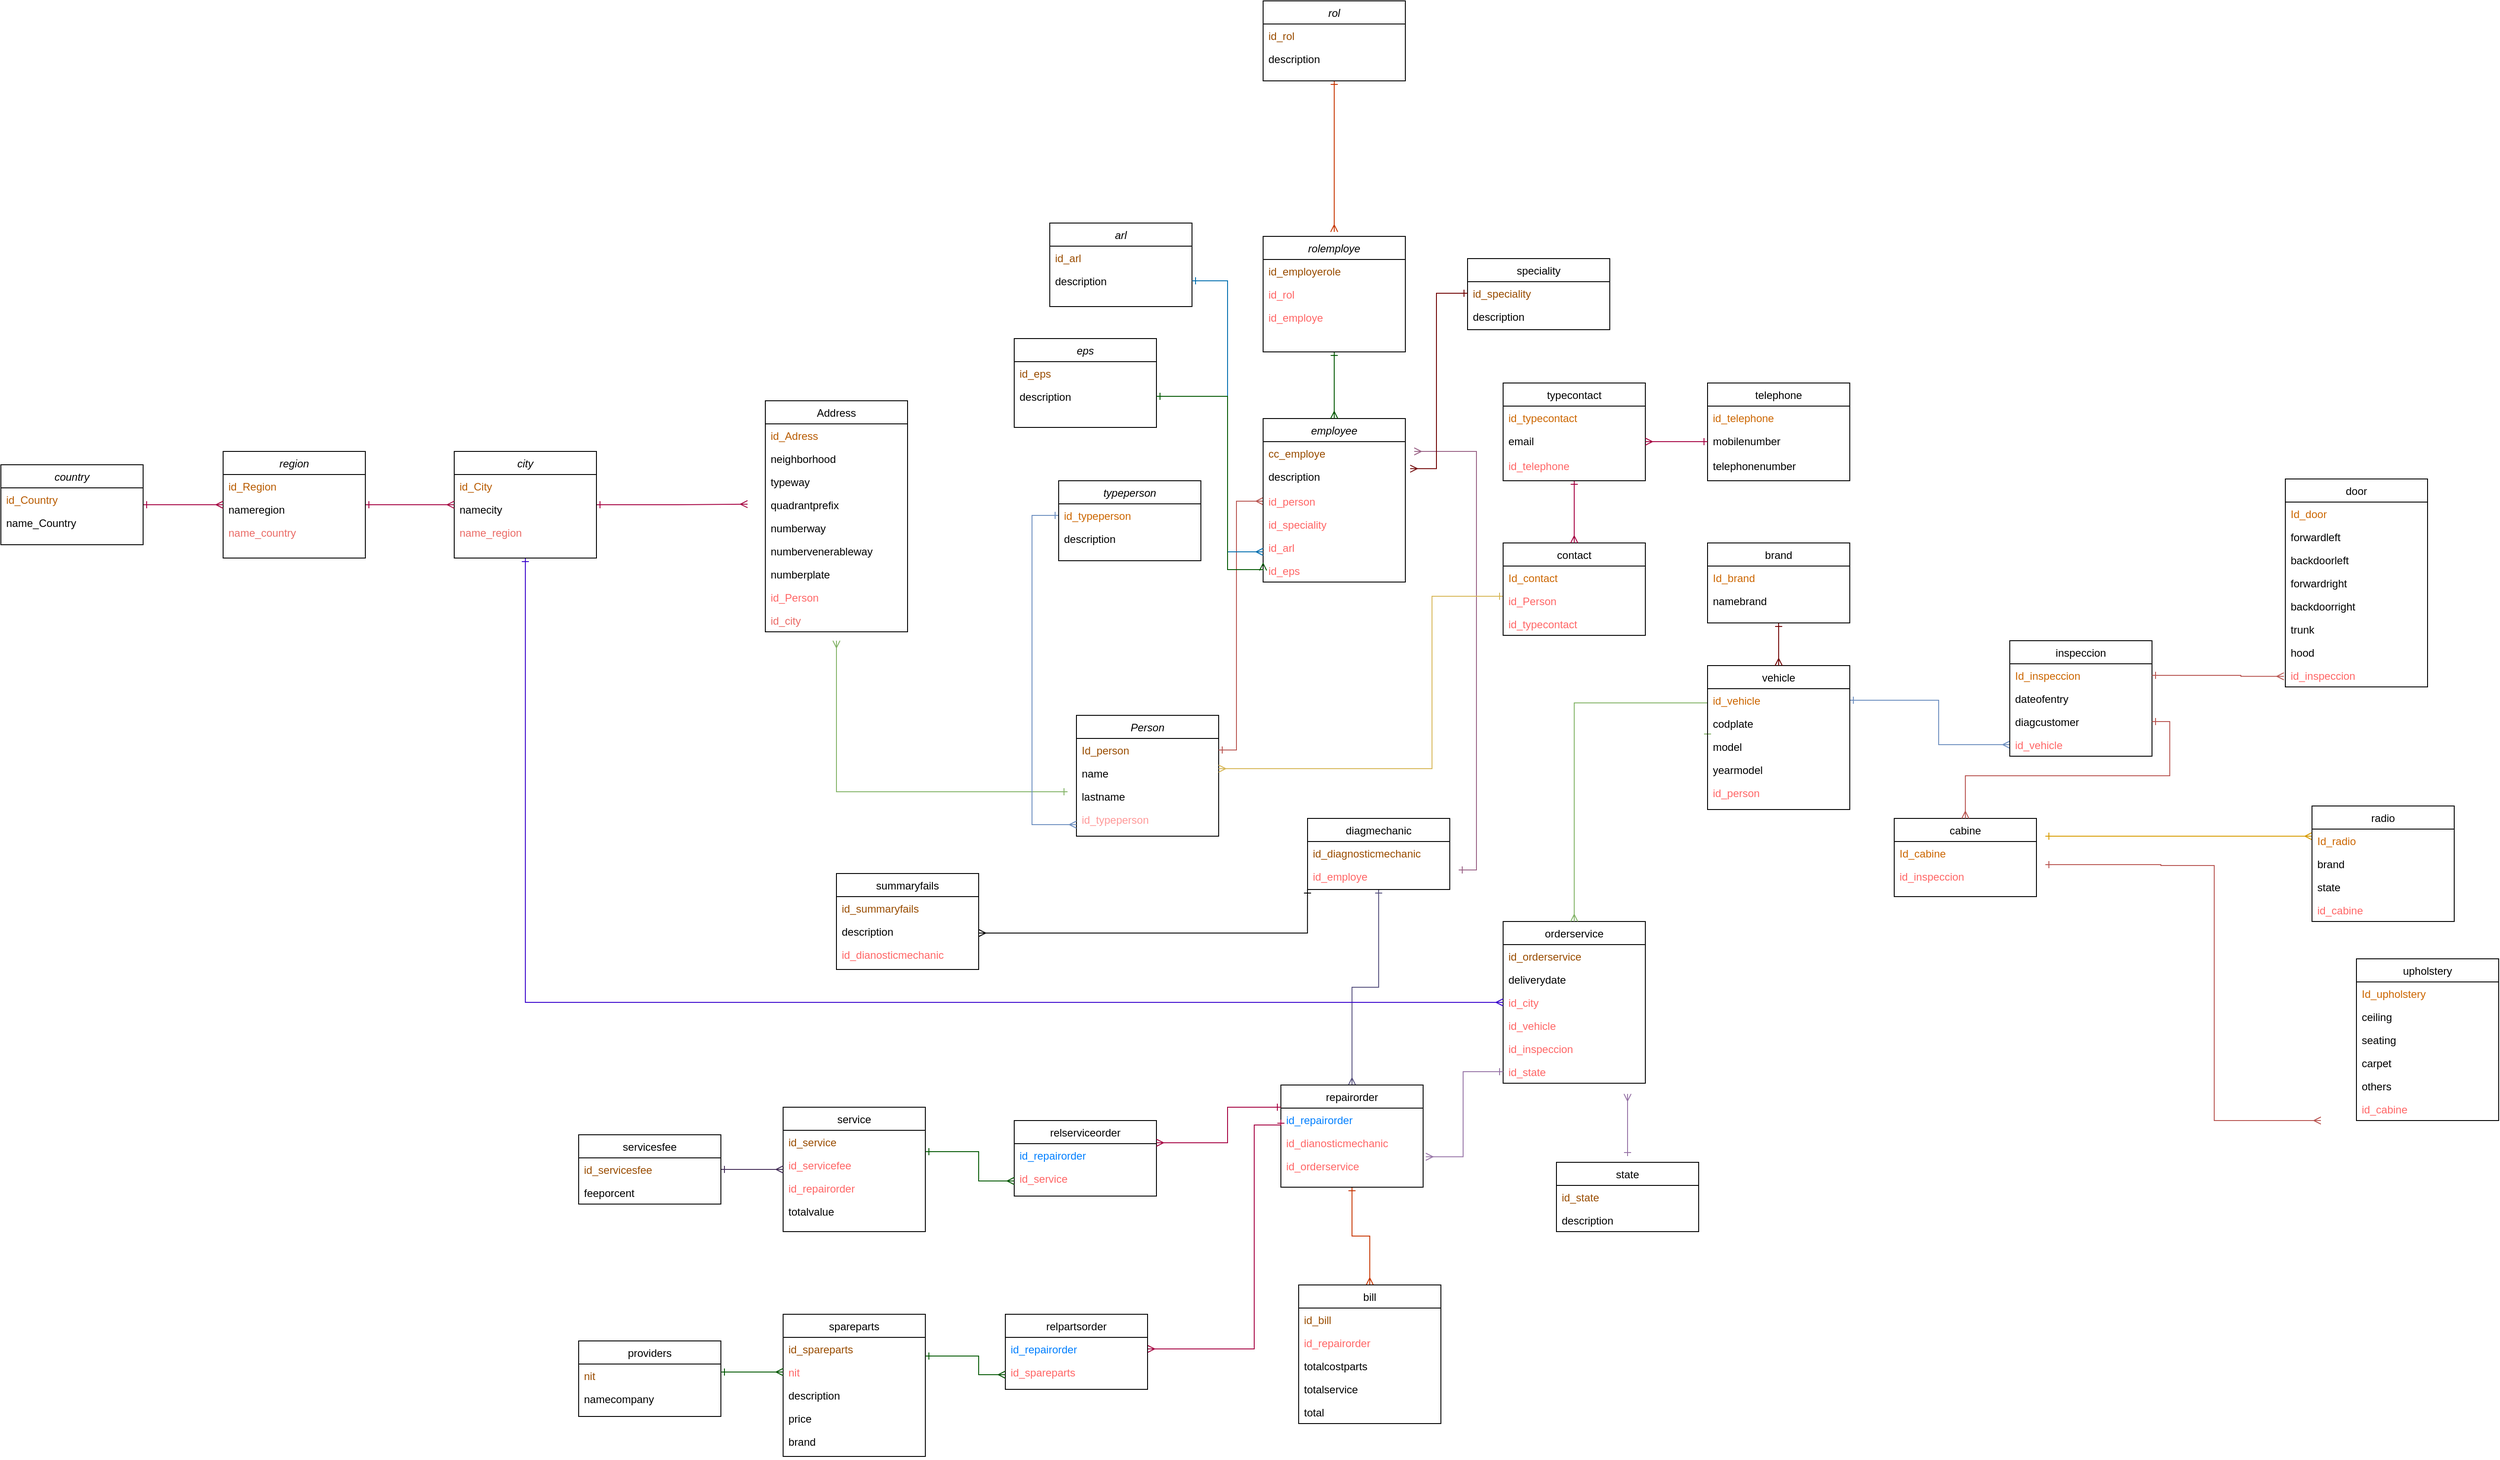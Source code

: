 <mxfile version="21.6.6" type="github">
  <diagram id="C5RBs43oDa-KdzZeNtuy" name="Page-1">
    <mxGraphModel dx="3447" dy="2163" grid="1" gridSize="10" guides="1" tooltips="1" connect="1" arrows="1" fold="1" page="1" pageScale="1" pageWidth="827" pageHeight="1169" math="0" shadow="0">
      <root>
        <mxCell id="WIyWlLk6GJQsqaUBKTNV-0" />
        <mxCell id="WIyWlLk6GJQsqaUBKTNV-1" parent="WIyWlLk6GJQsqaUBKTNV-0" />
        <mxCell id="zkfFHV4jXpPFQw0GAbJ--0" value="Person" style="swimlane;fontStyle=2;align=center;verticalAlign=top;childLayout=stackLayout;horizontal=1;startSize=26;horizontalStack=0;resizeParent=1;resizeLast=0;collapsible=1;marginBottom=0;rounded=0;shadow=0;strokeWidth=1;" parent="WIyWlLk6GJQsqaUBKTNV-1" vertex="1">
          <mxGeometry x="240" y="24" width="160" height="136" as="geometry">
            <mxRectangle x="230" y="140" width="160" height="26" as="alternateBounds" />
          </mxGeometry>
        </mxCell>
        <mxCell id="zkfFHV4jXpPFQw0GAbJ--1" value="Id_person" style="text;align=left;verticalAlign=top;spacingLeft=4;spacingRight=4;overflow=hidden;rotatable=0;points=[[0,0.5],[1,0.5]];portConstraint=eastwest;fontColor=#994C00;" parent="zkfFHV4jXpPFQw0GAbJ--0" vertex="1">
          <mxGeometry y="26" width="160" height="26" as="geometry" />
        </mxCell>
        <mxCell id="zkfFHV4jXpPFQw0GAbJ--2" value="name" style="text;align=left;verticalAlign=top;spacingLeft=4;spacingRight=4;overflow=hidden;rotatable=0;points=[[0,0.5],[1,0.5]];portConstraint=eastwest;rounded=0;shadow=0;html=0;" parent="zkfFHV4jXpPFQw0GAbJ--0" vertex="1">
          <mxGeometry y="52" width="160" height="26" as="geometry" />
        </mxCell>
        <mxCell id="zkfFHV4jXpPFQw0GAbJ--3" value="lastname" style="text;align=left;verticalAlign=top;spacingLeft=4;spacingRight=4;overflow=hidden;rotatable=0;points=[[0,0.5],[1,0.5]];portConstraint=eastwest;rounded=0;shadow=0;html=0;" parent="zkfFHV4jXpPFQw0GAbJ--0" vertex="1">
          <mxGeometry y="78" width="160" height="26" as="geometry" />
        </mxCell>
        <mxCell id="ayw5JjYbeuBBQMlajEQR-4" value="id_typeperson" style="text;align=left;verticalAlign=top;spacingLeft=4;spacingRight=4;overflow=hidden;rotatable=0;points=[[0,0.5],[1,0.5]];portConstraint=eastwest;rounded=0;shadow=0;html=0;fontColor=#FF9999;" parent="zkfFHV4jXpPFQw0GAbJ--0" vertex="1">
          <mxGeometry y="104" width="160" height="26" as="geometry" />
        </mxCell>
        <mxCell id="hjje7FyFIf_KfdKZzjdG-22" style="edgeStyle=orthogonalEdgeStyle;rounded=0;orthogonalLoop=1;jettySize=auto;html=1;fillColor=#e6d0de;strokeColor=#996185;gradientColor=#d5739d;entryX=1;entryY=0.5;entryDx=0;entryDy=0;endArrow=ERmany;endFill=0;startArrow=ERone;startFill=0;" parent="WIyWlLk6GJQsqaUBKTNV-1" edge="1">
          <mxGeometry relative="1" as="geometry">
            <mxPoint x="620.0" y="-273" as="targetPoint" />
            <Array as="points">
              <mxPoint x="670" y="198" />
              <mxPoint x="690" y="198" />
              <mxPoint x="690" y="-273" />
            </Array>
            <mxPoint x="670" y="198" as="sourcePoint" />
          </mxGeometry>
        </mxCell>
        <mxCell id="hjje7FyFIf_KfdKZzjdG-26" style="edgeStyle=orthogonalEdgeStyle;rounded=0;orthogonalLoop=1;jettySize=auto;html=1;exitX=0.5;exitY=1;exitDx=0;exitDy=0;entryX=0.5;entryY=0;entryDx=0;entryDy=0;fillColor=#d0cee2;strokeColor=#56517e;endArrow=ERmany;endFill=0;startArrow=ERone;startFill=0;" parent="WIyWlLk6GJQsqaUBKTNV-1" source="zkfFHV4jXpPFQw0GAbJ--6" target="hjje7FyFIf_KfdKZzjdG-25" edge="1">
          <mxGeometry relative="1" as="geometry" />
        </mxCell>
        <mxCell id="zkfFHV4jXpPFQw0GAbJ--6" value="diagmechanic" style="swimlane;fontStyle=0;align=center;verticalAlign=top;childLayout=stackLayout;horizontal=1;startSize=26;horizontalStack=0;resizeParent=1;resizeLast=0;collapsible=1;marginBottom=0;rounded=0;shadow=0;strokeWidth=1;" parent="WIyWlLk6GJQsqaUBKTNV-1" vertex="1">
          <mxGeometry x="500" y="140" width="160" height="80" as="geometry">
            <mxRectangle x="130" y="380" width="160" height="26" as="alternateBounds" />
          </mxGeometry>
        </mxCell>
        <mxCell id="ayw5JjYbeuBBQMlajEQR-5" value="id_diagnosticmechanic" style="text;align=left;verticalAlign=top;spacingLeft=4;spacingRight=4;overflow=hidden;rotatable=0;points=[[0,0.5],[1,0.5]];portConstraint=eastwest;fontColor=#994C00;" parent="zkfFHV4jXpPFQw0GAbJ--6" vertex="1">
          <mxGeometry y="26" width="160" height="26" as="geometry" />
        </mxCell>
        <mxCell id="ayw5JjYbeuBBQMlajEQR-6" value="id_employe" style="text;align=left;verticalAlign=top;spacingLeft=4;spacingRight=4;overflow=hidden;rotatable=0;points=[[0,0.5],[1,0.5]];portConstraint=eastwest;rounded=0;shadow=0;html=0;fontColor=#FF6666;" parent="zkfFHV4jXpPFQw0GAbJ--6" vertex="1">
          <mxGeometry y="52" width="160" height="26" as="geometry" />
        </mxCell>
        <mxCell id="hjje7FyFIf_KfdKZzjdG-19" style="edgeStyle=orthogonalEdgeStyle;rounded=0;orthogonalLoop=1;jettySize=auto;html=1;exitX=0;exitY=0.5;exitDx=0;exitDy=0;fillColor=#fff2cc;strokeColor=#d6b656;entryX=1;entryY=0.5;entryDx=0;entryDy=0;endArrow=ERmany;endFill=0;startArrow=ERone;startFill=0;" parent="WIyWlLk6GJQsqaUBKTNV-1" edge="1">
          <mxGeometry relative="1" as="geometry">
            <mxPoint x="400.0" y="84" as="targetPoint" />
            <Array as="points">
              <mxPoint x="640" y="-110" />
              <mxPoint x="640" y="84" />
            </Array>
            <mxPoint x="720" y="-110" as="sourcePoint" />
          </mxGeometry>
        </mxCell>
        <mxCell id="zkfFHV4jXpPFQw0GAbJ--13" value="contact" style="swimlane;fontStyle=0;align=center;verticalAlign=top;childLayout=stackLayout;horizontal=1;startSize=26;horizontalStack=0;resizeParent=1;resizeLast=0;collapsible=1;marginBottom=0;rounded=0;shadow=0;strokeWidth=1;" parent="WIyWlLk6GJQsqaUBKTNV-1" vertex="1">
          <mxGeometry x="720" y="-170" width="160" height="104" as="geometry">
            <mxRectangle x="340" y="380" width="170" height="26" as="alternateBounds" />
          </mxGeometry>
        </mxCell>
        <mxCell id="zkfFHV4jXpPFQw0GAbJ--14" value="Id_contact" style="text;align=left;verticalAlign=top;spacingLeft=4;spacingRight=4;overflow=hidden;rotatable=0;points=[[0,0.5],[1,0.5]];portConstraint=eastwest;fontColor=#CC6600;" parent="zkfFHV4jXpPFQw0GAbJ--13" vertex="1">
          <mxGeometry y="26" width="160" height="26" as="geometry" />
        </mxCell>
        <mxCell id="eFvUltpwn49JM3rfCvDk-33" value="id_Person" style="text;align=left;verticalAlign=top;spacingLeft=4;spacingRight=4;overflow=hidden;rotatable=0;points=[[0,0.5],[1,0.5]];portConstraint=eastwest;fontColor=#FF6666;" parent="zkfFHV4jXpPFQw0GAbJ--13" vertex="1">
          <mxGeometry y="52" width="160" height="26" as="geometry" />
        </mxCell>
        <mxCell id="31ehyQ9sukjJv3Foqa8r-17" value="id_typecontact" style="text;align=left;verticalAlign=top;spacingLeft=4;spacingRight=4;overflow=hidden;rotatable=0;points=[[0,0.5],[1,0.5]];portConstraint=eastwest;fontColor=#FF6666;" parent="zkfFHV4jXpPFQw0GAbJ--13" vertex="1">
          <mxGeometry y="78" width="160" height="26" as="geometry" />
        </mxCell>
        <mxCell id="zkfFHV4jXpPFQw0GAbJ--17" value="Address" style="swimlane;fontStyle=0;align=center;verticalAlign=top;childLayout=stackLayout;horizontal=1;startSize=26;horizontalStack=0;resizeParent=1;resizeLast=0;collapsible=1;marginBottom=0;rounded=0;shadow=0;strokeWidth=1;" parent="WIyWlLk6GJQsqaUBKTNV-1" vertex="1">
          <mxGeometry x="-110" y="-330" width="160" height="260" as="geometry">
            <mxRectangle x="550" y="140" width="160" height="26" as="alternateBounds" />
          </mxGeometry>
        </mxCell>
        <mxCell id="31ehyQ9sukjJv3Foqa8r-11" value="id_Adress" style="text;align=left;verticalAlign=top;spacingLeft=4;spacingRight=4;overflow=hidden;rotatable=0;points=[[0,0.5],[1,0.5]];portConstraint=eastwest;fontColor=#B85B00;" parent="zkfFHV4jXpPFQw0GAbJ--17" vertex="1">
          <mxGeometry y="26" width="160" height="26" as="geometry" />
        </mxCell>
        <mxCell id="31ehyQ9sukjJv3Foqa8r-0" value="neighborhood" style="text;align=left;verticalAlign=top;spacingLeft=4;spacingRight=4;overflow=hidden;rotatable=0;points=[[0,0.5],[1,0.5]];portConstraint=eastwest;" parent="zkfFHV4jXpPFQw0GAbJ--17" vertex="1">
          <mxGeometry y="52" width="160" height="26" as="geometry" />
        </mxCell>
        <mxCell id="ayw5JjYbeuBBQMlajEQR-53" value="typeway" style="text;align=left;verticalAlign=top;spacingLeft=4;spacingRight=4;overflow=hidden;rotatable=0;points=[[0,0.5],[1,0.5]];portConstraint=eastwest;" parent="zkfFHV4jXpPFQw0GAbJ--17" vertex="1">
          <mxGeometry y="78" width="160" height="26" as="geometry" />
        </mxCell>
        <mxCell id="ayw5JjYbeuBBQMlajEQR-54" value="quadrantprefix" style="text;align=left;verticalAlign=top;spacingLeft=4;spacingRight=4;overflow=hidden;rotatable=0;points=[[0,0.5],[1,0.5]];portConstraint=eastwest;" parent="zkfFHV4jXpPFQw0GAbJ--17" vertex="1">
          <mxGeometry y="104" width="160" height="26" as="geometry" />
        </mxCell>
        <mxCell id="ayw5JjYbeuBBQMlajEQR-70" value="numberway" style="text;align=left;verticalAlign=top;spacingLeft=4;spacingRight=4;overflow=hidden;rotatable=0;points=[[0,0.5],[1,0.5]];portConstraint=eastwest;" parent="zkfFHV4jXpPFQw0GAbJ--17" vertex="1">
          <mxGeometry y="130" width="160" height="26" as="geometry" />
        </mxCell>
        <mxCell id="ayw5JjYbeuBBQMlajEQR-71" value="numbervenerableway" style="text;align=left;verticalAlign=top;spacingLeft=4;spacingRight=4;overflow=hidden;rotatable=0;points=[[0,0.5],[1,0.5]];portConstraint=eastwest;" parent="zkfFHV4jXpPFQw0GAbJ--17" vertex="1">
          <mxGeometry y="156" width="160" height="26" as="geometry" />
        </mxCell>
        <mxCell id="ayw5JjYbeuBBQMlajEQR-72" value="numberplate" style="text;align=left;verticalAlign=top;spacingLeft=4;spacingRight=4;overflow=hidden;rotatable=0;points=[[0,0.5],[1,0.5]];portConstraint=eastwest;" parent="zkfFHV4jXpPFQw0GAbJ--17" vertex="1">
          <mxGeometry y="182" width="160" height="26" as="geometry" />
        </mxCell>
        <mxCell id="zkfFHV4jXpPFQw0GAbJ--18" value="id_Person" style="text;align=left;verticalAlign=top;spacingLeft=4;spacingRight=4;overflow=hidden;rotatable=0;points=[[0,0.5],[1,0.5]];portConstraint=eastwest;fontColor=#FF6666;" parent="zkfFHV4jXpPFQw0GAbJ--17" vertex="1">
          <mxGeometry y="208" width="160" height="26" as="geometry" />
        </mxCell>
        <mxCell id="31ehyQ9sukjJv3Foqa8r-10" value="id_city" style="text;align=left;verticalAlign=top;spacingLeft=4;spacingRight=4;overflow=hidden;rotatable=0;points=[[0,0.5],[1,0.5]];portConstraint=eastwest;fontColor=#EA6B66;" parent="zkfFHV4jXpPFQw0GAbJ--17" vertex="1">
          <mxGeometry y="234" width="160" height="26" as="geometry" />
        </mxCell>
        <mxCell id="zkfFHV4jXpPFQw0GAbJ--26" value="" style="endArrow=ERmany;shadow=0;strokeWidth=1;rounded=0;endFill=0;edgeStyle=elbowEdgeStyle;elbow=vertical;fillColor=#d5e8d4;strokeColor=#82b366;startArrow=ERone;startFill=0;" parent="WIyWlLk6GJQsqaUBKTNV-1" edge="1">
          <mxGeometry x="0.5" y="41" relative="1" as="geometry">
            <mxPoint x="230" y="110" as="sourcePoint" />
            <mxPoint x="-30" y="-60" as="targetPoint" />
            <mxPoint x="-40" y="32" as="offset" />
            <Array as="points">
              <mxPoint y="110" />
            </Array>
          </mxGeometry>
        </mxCell>
        <mxCell id="hjje7FyFIf_KfdKZzjdG-23" style="edgeStyle=orthogonalEdgeStyle;rounded=0;orthogonalLoop=1;jettySize=auto;html=1;exitX=0;exitY=0.5;exitDx=0;exitDy=0;fillColor=#dae8fc;strokeColor=#6c8ebf;endArrow=ERmany;endFill=0;startArrow=ERone;startFill=0;" parent="WIyWlLk6GJQsqaUBKTNV-1" source="31ehyQ9sukjJv3Foqa8r-13" edge="1">
          <mxGeometry relative="1" as="geometry">
            <mxPoint x="240" y="147" as="targetPoint" />
            <Array as="points">
              <mxPoint x="190" y="-201" />
              <mxPoint x="190" y="147" />
            </Array>
          </mxGeometry>
        </mxCell>
        <mxCell id="hjje7FyFIf_KfdKZzjdG-0" value="typeperson" style="swimlane;fontStyle=2;align=center;verticalAlign=top;childLayout=stackLayout;horizontal=1;startSize=26;horizontalStack=0;resizeParent=1;resizeLast=0;collapsible=1;marginBottom=0;rounded=0;shadow=0;strokeWidth=1;" parent="WIyWlLk6GJQsqaUBKTNV-1" vertex="1">
          <mxGeometry x="220" y="-240" width="160" height="90" as="geometry">
            <mxRectangle x="230" y="140" width="160" height="26" as="alternateBounds" />
          </mxGeometry>
        </mxCell>
        <mxCell id="31ehyQ9sukjJv3Foqa8r-13" value="id_typeperson" style="text;align=left;verticalAlign=top;spacingLeft=4;spacingRight=4;overflow=hidden;rotatable=0;points=[[0,0.5],[1,0.5]];portConstraint=eastwest;rounded=0;shadow=0;html=0;fontColor=#CC6600;" parent="hjje7FyFIf_KfdKZzjdG-0" vertex="1">
          <mxGeometry y="26" width="160" height="26" as="geometry" />
        </mxCell>
        <mxCell id="31ehyQ9sukjJv3Foqa8r-16" value="description" style="text;align=left;verticalAlign=top;spacingLeft=4;spacingRight=4;overflow=hidden;rotatable=0;points=[[0,0.5],[1,0.5]];portConstraint=eastwest;rounded=0;shadow=0;html=0;" parent="hjje7FyFIf_KfdKZzjdG-0" vertex="1">
          <mxGeometry y="52" width="160" height="26" as="geometry" />
        </mxCell>
        <mxCell id="hjje7FyFIf_KfdKZzjdG-7" value="" style="resizable=0;align=left;verticalAlign=bottom;labelBackgroundColor=none;fontSize=12;" parent="WIyWlLk6GJQsqaUBKTNV-1" connectable="0" vertex="1">
          <mxGeometry x="370" y="-81" as="geometry" />
        </mxCell>
        <mxCell id="hjje7FyFIf_KfdKZzjdG-24" style="edgeStyle=orthogonalEdgeStyle;rounded=0;orthogonalLoop=1;jettySize=auto;html=1;fillColor=#f8cecc;strokeColor=#b85450;exitX=1;exitY=0.5;exitDx=0;exitDy=0;endArrow=ERmany;endFill=0;startArrow=ERone;startFill=0;" parent="WIyWlLk6GJQsqaUBKTNV-1" source="zkfFHV4jXpPFQw0GAbJ--1" target="31ehyQ9sukjJv3Foqa8r-20" edge="1">
          <mxGeometry relative="1" as="geometry">
            <mxPoint x="490" y="70" as="targetPoint" />
            <Array as="points">
              <mxPoint x="420" y="63" />
              <mxPoint x="420" y="-217" />
            </Array>
            <mxPoint x="440" y="-60" as="sourcePoint" />
          </mxGeometry>
        </mxCell>
        <mxCell id="hjje7FyFIf_KfdKZzjdG-9" value="employee" style="swimlane;fontStyle=2;align=center;verticalAlign=top;childLayout=stackLayout;horizontal=1;startSize=26;horizontalStack=0;resizeParent=1;resizeLast=0;collapsible=1;marginBottom=0;rounded=0;shadow=0;strokeWidth=1;" parent="WIyWlLk6GJQsqaUBKTNV-1" vertex="1">
          <mxGeometry x="450" y="-310" width="160" height="184" as="geometry">
            <mxRectangle x="230" y="140" width="160" height="26" as="alternateBounds" />
          </mxGeometry>
        </mxCell>
        <mxCell id="31ehyQ9sukjJv3Foqa8r-19" value="cc_employe" style="text;align=left;verticalAlign=top;spacingLeft=4;spacingRight=4;overflow=hidden;rotatable=0;points=[[0,0.5],[1,0.5]];portConstraint=eastwest;fontColor=#994C00;" parent="hjje7FyFIf_KfdKZzjdG-9" vertex="1">
          <mxGeometry y="26" width="160" height="26" as="geometry" />
        </mxCell>
        <mxCell id="31ehyQ9sukjJv3Foqa8r-30" value="description" style="text;align=left;verticalAlign=top;spacingLeft=4;spacingRight=4;overflow=hidden;rotatable=0;points=[[0,0.5],[1,0.5]];portConstraint=eastwest;" parent="hjje7FyFIf_KfdKZzjdG-9" vertex="1">
          <mxGeometry y="52" width="160" height="28" as="geometry" />
        </mxCell>
        <mxCell id="31ehyQ9sukjJv3Foqa8r-20" value="id_person" style="text;align=left;verticalAlign=top;spacingLeft=4;spacingRight=4;overflow=hidden;rotatable=0;points=[[0,0.5],[1,0.5]];portConstraint=eastwest;rounded=0;shadow=0;html=0;fontColor=#FF6666;" parent="hjje7FyFIf_KfdKZzjdG-9" vertex="1">
          <mxGeometry y="80" width="160" height="26" as="geometry" />
        </mxCell>
        <mxCell id="ayw5JjYbeuBBQMlajEQR-56" value="id_speciality" style="text;align=left;verticalAlign=top;spacingLeft=4;spacingRight=4;overflow=hidden;rotatable=0;points=[[0,0.5],[1,0.5]];portConstraint=eastwest;rounded=0;shadow=0;html=0;fontColor=#FF6666;" parent="hjje7FyFIf_KfdKZzjdG-9" vertex="1">
          <mxGeometry y="106" width="160" height="26" as="geometry" />
        </mxCell>
        <mxCell id="ayw5JjYbeuBBQMlajEQR-86" value="id_arl" style="text;align=left;verticalAlign=top;spacingLeft=4;spacingRight=4;overflow=hidden;rotatable=0;points=[[0,0.5],[1,0.5]];portConstraint=eastwest;rounded=0;shadow=0;html=0;fontColor=#FF6666;" parent="hjje7FyFIf_KfdKZzjdG-9" vertex="1">
          <mxGeometry y="132" width="160" height="26" as="geometry" />
        </mxCell>
        <mxCell id="ayw5JjYbeuBBQMlajEQR-87" value="id_eps" style="text;align=left;verticalAlign=top;spacingLeft=4;spacingRight=4;overflow=hidden;rotatable=0;points=[[0,0.5],[1,0.5]];portConstraint=eastwest;rounded=0;shadow=0;html=0;fontColor=#FF6666;" parent="hjje7FyFIf_KfdKZzjdG-9" vertex="1">
          <mxGeometry y="158" width="160" height="26" as="geometry" />
        </mxCell>
        <mxCell id="hjje7FyFIf_KfdKZzjdG-30" style="edgeStyle=orthogonalEdgeStyle;rounded=0;orthogonalLoop=1;jettySize=auto;html=1;exitX=0.5;exitY=1;exitDx=0;exitDy=0;entryX=0.5;entryY=0;entryDx=0;entryDy=0;fillColor=#fa6800;strokeColor=#C73500;endArrow=ERmany;endFill=0;startArrow=ERone;startFill=0;" parent="WIyWlLk6GJQsqaUBKTNV-1" source="hjje7FyFIf_KfdKZzjdG-25" target="hjje7FyFIf_KfdKZzjdG-29" edge="1">
          <mxGeometry relative="1" as="geometry" />
        </mxCell>
        <mxCell id="hjje7FyFIf_KfdKZzjdG-25" value="repairorder" style="swimlane;fontStyle=0;align=center;verticalAlign=top;childLayout=stackLayout;horizontal=1;startSize=26;horizontalStack=0;resizeParent=1;resizeLast=0;collapsible=1;marginBottom=0;rounded=0;shadow=0;strokeWidth=1;" parent="WIyWlLk6GJQsqaUBKTNV-1" vertex="1">
          <mxGeometry x="470" y="440" width="160" height="115" as="geometry">
            <mxRectangle x="130" y="380" width="160" height="26" as="alternateBounds" />
          </mxGeometry>
        </mxCell>
        <mxCell id="ayw5JjYbeuBBQMlajEQR-90" value="id_repairorder" style="text;align=left;verticalAlign=top;spacingLeft=4;spacingRight=4;overflow=hidden;rotatable=0;points=[[0,0.5],[1,0.5]];portConstraint=eastwest;fontColor=#007FFF;" parent="hjje7FyFIf_KfdKZzjdG-25" vertex="1">
          <mxGeometry y="26" width="160" height="26" as="geometry" />
        </mxCell>
        <mxCell id="ayw5JjYbeuBBQMlajEQR-108" value="id_dianosticmechanic" style="text;align=left;verticalAlign=top;spacingLeft=4;spacingRight=4;overflow=hidden;rotatable=0;points=[[0,0.5],[1,0.5]];portConstraint=eastwest;rounded=0;shadow=0;html=0;fontColor=#FF6666;" parent="hjje7FyFIf_KfdKZzjdG-25" vertex="1">
          <mxGeometry y="52" width="160" height="26" as="geometry" />
        </mxCell>
        <mxCell id="ayw5JjYbeuBBQMlajEQR-109" value="id_orderservice" style="text;align=left;verticalAlign=top;spacingLeft=4;spacingRight=4;overflow=hidden;rotatable=0;points=[[0,0.5],[1,0.5]];portConstraint=eastwest;rounded=0;shadow=0;html=0;fontColor=#FF6666;" parent="hjje7FyFIf_KfdKZzjdG-25" vertex="1">
          <mxGeometry y="78" width="160" height="26" as="geometry" />
        </mxCell>
        <mxCell id="hjje7FyFIf_KfdKZzjdG-27" value="orderservice" style="swimlane;fontStyle=0;align=center;verticalAlign=top;childLayout=stackLayout;horizontal=1;startSize=26;horizontalStack=0;resizeParent=1;resizeLast=0;collapsible=1;marginBottom=0;rounded=0;shadow=0;strokeWidth=1;" parent="WIyWlLk6GJQsqaUBKTNV-1" vertex="1">
          <mxGeometry x="720" y="256" width="160" height="182" as="geometry">
            <mxRectangle x="130" y="380" width="160" height="26" as="alternateBounds" />
          </mxGeometry>
        </mxCell>
        <mxCell id="ayw5JjYbeuBBQMlajEQR-14" value="id_orderservice" style="text;align=left;verticalAlign=top;spacingLeft=4;spacingRight=4;overflow=hidden;rotatable=0;points=[[0,0.5],[1,0.5]];portConstraint=eastwest;fontColor=#994C00;" parent="hjje7FyFIf_KfdKZzjdG-27" vertex="1">
          <mxGeometry y="26" width="160" height="26" as="geometry" />
        </mxCell>
        <mxCell id="ayw5JjYbeuBBQMlajEQR-147" value="deliverydate" style="text;align=left;verticalAlign=top;spacingLeft=4;spacingRight=4;overflow=hidden;rotatable=0;points=[[0,0.5],[1,0.5]];portConstraint=eastwest;rounded=0;shadow=0;html=0;" parent="hjje7FyFIf_KfdKZzjdG-27" vertex="1">
          <mxGeometry y="52" width="160" height="26" as="geometry" />
        </mxCell>
        <mxCell id="ayw5JjYbeuBBQMlajEQR-15" value="id_city" style="text;align=left;verticalAlign=top;spacingLeft=4;spacingRight=4;overflow=hidden;rotatable=0;points=[[0,0.5],[1,0.5]];portConstraint=eastwest;rounded=0;shadow=0;html=0;fontColor=#FF6666;" parent="hjje7FyFIf_KfdKZzjdG-27" vertex="1">
          <mxGeometry y="78" width="160" height="26" as="geometry" />
        </mxCell>
        <mxCell id="ayw5JjYbeuBBQMlajEQR-26" value="id_vehicle" style="text;align=left;verticalAlign=top;spacingLeft=4;spacingRight=4;overflow=hidden;rotatable=0;points=[[0,0.5],[1,0.5]];portConstraint=eastwest;rounded=0;shadow=0;html=0;fontColor=#FF6666;" parent="hjje7FyFIf_KfdKZzjdG-27" vertex="1">
          <mxGeometry y="104" width="160" height="26" as="geometry" />
        </mxCell>
        <mxCell id="ayw5JjYbeuBBQMlajEQR-27" value="id_inspeccion" style="text;align=left;verticalAlign=top;spacingLeft=4;spacingRight=4;overflow=hidden;rotatable=0;points=[[0,0.5],[1,0.5]];portConstraint=eastwest;rounded=0;shadow=0;html=0;fontColor=#FF6666;" parent="hjje7FyFIf_KfdKZzjdG-27" vertex="1">
          <mxGeometry y="130" width="160" height="26" as="geometry" />
        </mxCell>
        <mxCell id="ayw5JjYbeuBBQMlajEQR-149" value="id_state" style="text;align=left;verticalAlign=top;spacingLeft=4;spacingRight=4;overflow=hidden;rotatable=0;points=[[0,0.5],[1,0.5]];portConstraint=eastwest;rounded=0;shadow=0;html=0;fontColor=#FF6666;" parent="hjje7FyFIf_KfdKZzjdG-27" vertex="1">
          <mxGeometry y="156" width="160" height="26" as="geometry" />
        </mxCell>
        <mxCell id="hjje7FyFIf_KfdKZzjdG-29" value="bill" style="swimlane;fontStyle=0;align=center;verticalAlign=top;childLayout=stackLayout;horizontal=1;startSize=26;horizontalStack=0;resizeParent=1;resizeLast=0;collapsible=1;marginBottom=0;rounded=0;shadow=0;strokeWidth=1;" parent="WIyWlLk6GJQsqaUBKTNV-1" vertex="1">
          <mxGeometry x="490" y="665" width="160" height="156" as="geometry">
            <mxRectangle x="130" y="380" width="160" height="26" as="alternateBounds" />
          </mxGeometry>
        </mxCell>
        <mxCell id="ayw5JjYbeuBBQMlajEQR-94" value="id_bill" style="text;align=left;verticalAlign=top;spacingLeft=4;spacingRight=4;overflow=hidden;rotatable=0;points=[[0,0.5],[1,0.5]];portConstraint=eastwest;fontColor=#994C00;" parent="hjje7FyFIf_KfdKZzjdG-29" vertex="1">
          <mxGeometry y="26" width="160" height="26" as="geometry" />
        </mxCell>
        <mxCell id="ayw5JjYbeuBBQMlajEQR-158" value="id_repairorder" style="text;align=left;verticalAlign=top;spacingLeft=4;spacingRight=4;overflow=hidden;rotatable=0;points=[[0,0.5],[1,0.5]];portConstraint=eastwest;rounded=0;shadow=0;html=0;fontColor=#FF6666;" parent="hjje7FyFIf_KfdKZzjdG-29" vertex="1">
          <mxGeometry y="52" width="160" height="26" as="geometry" />
        </mxCell>
        <mxCell id="ayw5JjYbeuBBQMlajEQR-159" value="totalcostparts" style="text;align=left;verticalAlign=top;spacingLeft=4;spacingRight=4;overflow=hidden;rotatable=0;points=[[0,0.5],[1,0.5]];portConstraint=eastwest;rounded=0;shadow=0;html=0;" parent="hjje7FyFIf_KfdKZzjdG-29" vertex="1">
          <mxGeometry y="78" width="160" height="26" as="geometry" />
        </mxCell>
        <mxCell id="eFvUltpwn49JM3rfCvDk-46" value="totalservice" style="text;align=left;verticalAlign=top;spacingLeft=4;spacingRight=4;overflow=hidden;rotatable=0;points=[[0,0.5],[1,0.5]];portConstraint=eastwest;rounded=0;shadow=0;html=0;" parent="hjje7FyFIf_KfdKZzjdG-29" vertex="1">
          <mxGeometry y="104" width="160" height="26" as="geometry" />
        </mxCell>
        <mxCell id="eFvUltpwn49JM3rfCvDk-47" value="total&#xa;" style="text;align=left;verticalAlign=top;spacingLeft=4;spacingRight=4;overflow=hidden;rotatable=0;points=[[0,0.5],[1,0.5]];portConstraint=eastwest;rounded=0;shadow=0;html=0;" parent="hjje7FyFIf_KfdKZzjdG-29" vertex="1">
          <mxGeometry y="130" width="160" height="26" as="geometry" />
        </mxCell>
        <mxCell id="hjje7FyFIf_KfdKZzjdG-31" value="service" style="swimlane;fontStyle=0;align=center;verticalAlign=top;childLayout=stackLayout;horizontal=1;startSize=26;horizontalStack=0;resizeParent=1;resizeLast=0;collapsible=1;marginBottom=0;rounded=0;shadow=0;strokeWidth=1;" parent="WIyWlLk6GJQsqaUBKTNV-1" vertex="1">
          <mxGeometry x="-90" y="465" width="160" height="140" as="geometry">
            <mxRectangle x="130" y="380" width="160" height="26" as="alternateBounds" />
          </mxGeometry>
        </mxCell>
        <mxCell id="ayw5JjYbeuBBQMlajEQR-91" value="id_service" style="text;align=left;verticalAlign=top;spacingLeft=4;spacingRight=4;overflow=hidden;rotatable=0;points=[[0,0.5],[1,0.5]];portConstraint=eastwest;fontColor=#994C00;" parent="hjje7FyFIf_KfdKZzjdG-31" vertex="1">
          <mxGeometry y="26" width="160" height="26" as="geometry" />
        </mxCell>
        <mxCell id="ayw5JjYbeuBBQMlajEQR-114" value="id_servicefee" style="text;align=left;verticalAlign=top;spacingLeft=4;spacingRight=4;overflow=hidden;rotatable=0;points=[[0,0.5],[1,0.5]];portConstraint=eastwest;rounded=0;shadow=0;html=0;fontColor=#FF6666;" parent="hjje7FyFIf_KfdKZzjdG-31" vertex="1">
          <mxGeometry y="52" width="160" height="26" as="geometry" />
        </mxCell>
        <mxCell id="ayw5JjYbeuBBQMlajEQR-115" value="id_repairorder" style="text;align=left;verticalAlign=top;spacingLeft=4;spacingRight=4;overflow=hidden;rotatable=0;points=[[0,0.5],[1,0.5]];portConstraint=eastwest;rounded=0;shadow=0;html=0;fontColor=#FF6666;" parent="hjje7FyFIf_KfdKZzjdG-31" vertex="1">
          <mxGeometry y="78" width="160" height="26" as="geometry" />
        </mxCell>
        <mxCell id="ayw5JjYbeuBBQMlajEQR-140" value="totalvalue" style="text;align=left;verticalAlign=top;spacingLeft=4;spacingRight=4;overflow=hidden;rotatable=0;points=[[0,0.5],[1,0.5]];portConstraint=eastwest;rounded=0;shadow=0;html=0;" parent="hjje7FyFIf_KfdKZzjdG-31" vertex="1">
          <mxGeometry y="104" width="160" height="36" as="geometry" />
        </mxCell>
        <mxCell id="hjje7FyFIf_KfdKZzjdG-34" style="edgeStyle=orthogonalEdgeStyle;rounded=0;orthogonalLoop=1;jettySize=auto;html=1;fillColor=#e1d5e7;strokeColor=#9673a6;endArrow=ERmany;endFill=0;startArrow=ERone;startFill=0;" parent="WIyWlLk6GJQsqaUBKTNV-1" edge="1">
          <mxGeometry relative="1" as="geometry">
            <mxPoint x="860" y="450" as="targetPoint" />
            <Array as="points">
              <mxPoint x="860" y="480" />
              <mxPoint x="860" y="480" />
            </Array>
            <mxPoint x="860" y="520" as="sourcePoint" />
          </mxGeometry>
        </mxCell>
        <mxCell id="hjje7FyFIf_KfdKZzjdG-35" value="state" style="swimlane;fontStyle=0;align=center;verticalAlign=top;childLayout=stackLayout;horizontal=1;startSize=26;horizontalStack=0;resizeParent=1;resizeLast=0;collapsible=1;marginBottom=0;rounded=0;shadow=0;strokeWidth=1;" parent="WIyWlLk6GJQsqaUBKTNV-1" vertex="1">
          <mxGeometry x="780" y="527" width="160" height="78" as="geometry">
            <mxRectangle x="130" y="380" width="160" height="26" as="alternateBounds" />
          </mxGeometry>
        </mxCell>
        <mxCell id="ayw5JjYbeuBBQMlajEQR-96" value="id_state" style="text;align=left;verticalAlign=top;spacingLeft=4;spacingRight=4;overflow=hidden;rotatable=0;points=[[0,0.5],[1,0.5]];portConstraint=eastwest;fontColor=#994C00;" parent="hjje7FyFIf_KfdKZzjdG-35" vertex="1">
          <mxGeometry y="26" width="160" height="26" as="geometry" />
        </mxCell>
        <mxCell id="ayw5JjYbeuBBQMlajEQR-142" value="description" style="text;align=left;verticalAlign=top;spacingLeft=4;spacingRight=4;overflow=hidden;rotatable=0;points=[[0,0.5],[1,0.5]];portConstraint=eastwest;rounded=0;shadow=0;html=0;" parent="hjje7FyFIf_KfdKZzjdG-35" vertex="1">
          <mxGeometry y="52" width="160" height="26" as="geometry" />
        </mxCell>
        <mxCell id="ayw5JjYbeuBBQMlajEQR-131" style="edgeStyle=orthogonalEdgeStyle;rounded=0;orthogonalLoop=1;jettySize=auto;html=1;fillColor=#d80073;strokeColor=#A50040;exitX=0;exitY=0.5;exitDx=0;exitDy=0;entryX=1;entryY=0.5;entryDx=0;entryDy=0;endArrow=ERmany;endFill=0;startArrow=ERone;startFill=0;" parent="WIyWlLk6GJQsqaUBKTNV-1" source="ayw5JjYbeuBBQMlajEQR-90" target="eFvUltpwn49JM3rfCvDk-16" edge="1">
          <mxGeometry relative="1" as="geometry">
            <mxPoint x="240" y="774.5" as="targetPoint" />
            <mxPoint x="430" y="475" as="sourcePoint" />
            <Array as="points">
              <mxPoint x="470" y="485" />
              <mxPoint x="440" y="485" />
              <mxPoint x="440" y="737" />
            </Array>
          </mxGeometry>
        </mxCell>
        <mxCell id="hjje7FyFIf_KfdKZzjdG-39" value="spareparts" style="swimlane;fontStyle=0;align=center;verticalAlign=top;childLayout=stackLayout;horizontal=1;startSize=26;horizontalStack=0;resizeParent=1;resizeLast=0;collapsible=1;marginBottom=0;rounded=0;shadow=0;strokeWidth=1;" parent="WIyWlLk6GJQsqaUBKTNV-1" vertex="1">
          <mxGeometry x="-90" y="698" width="160" height="160" as="geometry">
            <mxRectangle x="130" y="380" width="160" height="26" as="alternateBounds" />
          </mxGeometry>
        </mxCell>
        <mxCell id="ayw5JjYbeuBBQMlajEQR-93" value="id_spareparts" style="text;align=left;verticalAlign=top;spacingLeft=4;spacingRight=4;overflow=hidden;rotatable=0;points=[[0,0.5],[1,0.5]];portConstraint=eastwest;fontColor=#994C00;" parent="hjje7FyFIf_KfdKZzjdG-39" vertex="1">
          <mxGeometry y="26" width="160" height="26" as="geometry" />
        </mxCell>
        <mxCell id="ayw5JjYbeuBBQMlajEQR-122" value="nit" style="text;align=left;verticalAlign=top;spacingLeft=4;spacingRight=4;overflow=hidden;rotatable=0;points=[[0,0.5],[1,0.5]];portConstraint=eastwest;rounded=0;shadow=0;html=0;fontColor=#FF6666;" parent="hjje7FyFIf_KfdKZzjdG-39" vertex="1">
          <mxGeometry y="52" width="160" height="26" as="geometry" />
        </mxCell>
        <mxCell id="ayw5JjYbeuBBQMlajEQR-133" value="description" style="text;align=left;verticalAlign=top;spacingLeft=4;spacingRight=4;overflow=hidden;rotatable=0;points=[[0,0.5],[1,0.5]];portConstraint=eastwest;rounded=0;shadow=0;html=0;" parent="hjje7FyFIf_KfdKZzjdG-39" vertex="1">
          <mxGeometry y="78" width="160" height="26" as="geometry" />
        </mxCell>
        <mxCell id="ayw5JjYbeuBBQMlajEQR-134" value="price" style="text;align=left;verticalAlign=top;spacingLeft=4;spacingRight=4;overflow=hidden;rotatable=0;points=[[0,0.5],[1,0.5]];portConstraint=eastwest;rounded=0;shadow=0;html=0;" parent="hjje7FyFIf_KfdKZzjdG-39" vertex="1">
          <mxGeometry y="104" width="160" height="26" as="geometry" />
        </mxCell>
        <mxCell id="ayw5JjYbeuBBQMlajEQR-151" value="brand" style="text;align=left;verticalAlign=top;spacingLeft=4;spacingRight=4;overflow=hidden;rotatable=0;points=[[0,0.5],[1,0.5]];portConstraint=eastwest;rounded=0;shadow=0;html=0;" parent="hjje7FyFIf_KfdKZzjdG-39" vertex="1">
          <mxGeometry y="130" width="160" height="30" as="geometry" />
        </mxCell>
        <mxCell id="hjje7FyFIf_KfdKZzjdG-42" style="edgeStyle=orthogonalEdgeStyle;rounded=0;orthogonalLoop=1;jettySize=auto;html=1;exitX=1;exitY=0.5;exitDx=0;exitDy=0;entryX=0;entryY=0.5;entryDx=0;entryDy=0;fillColor=#76608a;strokeColor=#432D57;endArrow=ERmany;endFill=0;startArrow=ERone;startFill=0;" parent="WIyWlLk6GJQsqaUBKTNV-1" source="hjje7FyFIf_KfdKZzjdG-41" target="hjje7FyFIf_KfdKZzjdG-31" edge="1">
          <mxGeometry relative="1" as="geometry" />
        </mxCell>
        <mxCell id="hjje7FyFIf_KfdKZzjdG-41" value="servicesfee" style="swimlane;fontStyle=0;align=center;verticalAlign=top;childLayout=stackLayout;horizontal=1;startSize=26;horizontalStack=0;resizeParent=1;resizeLast=0;collapsible=1;marginBottom=0;rounded=0;shadow=0;strokeWidth=1;" parent="WIyWlLk6GJQsqaUBKTNV-1" vertex="1">
          <mxGeometry x="-320" y="496" width="160" height="78" as="geometry">
            <mxRectangle x="130" y="380" width="160" height="26" as="alternateBounds" />
          </mxGeometry>
        </mxCell>
        <mxCell id="ayw5JjYbeuBBQMlajEQR-92" value="id_servicesfee" style="text;align=left;verticalAlign=top;spacingLeft=4;spacingRight=4;overflow=hidden;rotatable=0;points=[[0,0.5],[1,0.5]];portConstraint=eastwest;fontColor=#994C00;" parent="hjje7FyFIf_KfdKZzjdG-41" vertex="1">
          <mxGeometry y="26" width="160" height="26" as="geometry" />
        </mxCell>
        <mxCell id="ayw5JjYbeuBBQMlajEQR-137" value="feeporcent" style="text;align=left;verticalAlign=top;spacingLeft=4;spacingRight=4;overflow=hidden;rotatable=0;points=[[0,0.5],[1,0.5]];portConstraint=eastwest;rounded=0;shadow=0;html=0;" parent="hjje7FyFIf_KfdKZzjdG-41" vertex="1">
          <mxGeometry y="52" width="160" height="26" as="geometry" />
        </mxCell>
        <mxCell id="hjje7FyFIf_KfdKZzjdG-44" style="edgeStyle=orthogonalEdgeStyle;rounded=0;orthogonalLoop=1;jettySize=auto;html=1;exitX=0;exitY=0.5;exitDx=0;exitDy=0;entryX=0.5;entryY=0;entryDx=0;entryDy=0;fillColor=#d5e8d4;strokeColor=#82b366;gradientColor=#97d077;endArrow=ERmany;endFill=0;startArrow=ERone;startFill=0;" parent="WIyWlLk6GJQsqaUBKTNV-1" source="hjje7FyFIf_KfdKZzjdG-43" target="hjje7FyFIf_KfdKZzjdG-27" edge="1">
          <mxGeometry relative="1" as="geometry">
            <Array as="points">
              <mxPoint x="950" y="10" />
              <mxPoint x="800" y="10" />
            </Array>
          </mxGeometry>
        </mxCell>
        <mxCell id="hjje7FyFIf_KfdKZzjdG-46" style="edgeStyle=orthogonalEdgeStyle;rounded=0;orthogonalLoop=1;jettySize=auto;html=1;exitX=1;exitY=0.5;exitDx=0;exitDy=0;fillColor=#dae8fc;strokeColor=#6c8ebf;gradientColor=#7ea6e0;entryX=0;entryY=0.5;entryDx=0;entryDy=0;endArrow=ERmany;endFill=0;startArrow=ERone;startFill=0;" parent="WIyWlLk6GJQsqaUBKTNV-1" source="ayw5JjYbeuBBQMlajEQR-17" target="eFvUltpwn49JM3rfCvDk-37" edge="1">
          <mxGeometry relative="1" as="geometry">
            <mxPoint x="1250" y="30" as="targetPoint" />
            <Array as="points">
              <mxPoint x="1210" y="7" />
              <mxPoint x="1210" y="57" />
            </Array>
          </mxGeometry>
        </mxCell>
        <mxCell id="hjje7FyFIf_KfdKZzjdG-43" value="vehicle" style="swimlane;fontStyle=0;align=center;verticalAlign=top;childLayout=stackLayout;horizontal=1;startSize=26;horizontalStack=0;resizeParent=1;resizeLast=0;collapsible=1;marginBottom=0;rounded=0;shadow=0;strokeWidth=1;" parent="WIyWlLk6GJQsqaUBKTNV-1" vertex="1">
          <mxGeometry x="950" y="-32" width="160" height="162" as="geometry">
            <mxRectangle x="130" y="380" width="160" height="26" as="alternateBounds" />
          </mxGeometry>
        </mxCell>
        <mxCell id="ayw5JjYbeuBBQMlajEQR-17" value="id_vehicle" style="text;align=left;verticalAlign=top;spacingLeft=4;spacingRight=4;overflow=hidden;rotatable=0;points=[[0,0.5],[1,0.5]];portConstraint=eastwest;fontColor=#CC6600;" parent="hjje7FyFIf_KfdKZzjdG-43" vertex="1">
          <mxGeometry y="26" width="160" height="26" as="geometry" />
        </mxCell>
        <mxCell id="ayw5JjYbeuBBQMlajEQR-88" value="codplate" style="text;align=left;verticalAlign=top;spacingLeft=4;spacingRight=4;overflow=hidden;rotatable=0;points=[[0,0.5],[1,0.5]];portConstraint=eastwest;rounded=0;shadow=0;html=0;" parent="hjje7FyFIf_KfdKZzjdG-43" vertex="1">
          <mxGeometry y="52" width="160" height="26" as="geometry" />
        </mxCell>
        <mxCell id="ayw5JjYbeuBBQMlajEQR-19" value="model" style="text;align=left;verticalAlign=top;spacingLeft=4;spacingRight=4;overflow=hidden;rotatable=0;points=[[0,0.5],[1,0.5]];portConstraint=eastwest;rounded=0;shadow=0;html=0;" parent="hjje7FyFIf_KfdKZzjdG-43" vertex="1">
          <mxGeometry y="78" width="160" height="26" as="geometry" />
        </mxCell>
        <mxCell id="ayw5JjYbeuBBQMlajEQR-20" value="yearmodel" style="text;align=left;verticalAlign=top;spacingLeft=4;spacingRight=4;overflow=hidden;rotatable=0;points=[[0,0.5],[1,0.5]];portConstraint=eastwest;rounded=0;shadow=0;html=0;" parent="hjje7FyFIf_KfdKZzjdG-43" vertex="1">
          <mxGeometry y="104" width="160" height="26" as="geometry" />
        </mxCell>
        <mxCell id="ayw5JjYbeuBBQMlajEQR-18" value="id_person" style="text;align=left;verticalAlign=top;spacingLeft=4;spacingRight=4;overflow=hidden;rotatable=0;points=[[0,0.5],[1,0.5]];portConstraint=eastwest;fontColor=#FF6666;" parent="hjje7FyFIf_KfdKZzjdG-43" vertex="1">
          <mxGeometry y="130" width="160" height="26" as="geometry" />
        </mxCell>
        <mxCell id="hjje7FyFIf_KfdKZzjdG-45" value="inspeccion" style="swimlane;fontStyle=0;align=center;verticalAlign=top;childLayout=stackLayout;horizontal=1;startSize=26;horizontalStack=0;resizeParent=1;resizeLast=0;collapsible=1;marginBottom=0;rounded=0;shadow=0;strokeWidth=1;" parent="WIyWlLk6GJQsqaUBKTNV-1" vertex="1">
          <mxGeometry x="1290" y="-60" width="160" height="130" as="geometry">
            <mxRectangle x="130" y="380" width="160" height="26" as="alternateBounds" />
          </mxGeometry>
        </mxCell>
        <mxCell id="ayw5JjYbeuBBQMlajEQR-24" value="Id_inspeccion" style="text;align=left;verticalAlign=top;spacingLeft=4;spacingRight=4;overflow=hidden;rotatable=0;points=[[0,0.5],[1,0.5]];portConstraint=eastwest;fontColor=#CC6600;" parent="hjje7FyFIf_KfdKZzjdG-45" vertex="1">
          <mxGeometry y="26" width="160" height="26" as="geometry" />
        </mxCell>
        <mxCell id="ayw5JjYbeuBBQMlajEQR-89" value="dateofentry" style="text;align=left;verticalAlign=top;spacingLeft=4;spacingRight=4;overflow=hidden;rotatable=0;points=[[0,0.5],[1,0.5]];portConstraint=eastwest;rounded=0;shadow=0;html=0;" parent="hjje7FyFIf_KfdKZzjdG-45" vertex="1">
          <mxGeometry y="52" width="160" height="26" as="geometry" />
        </mxCell>
        <mxCell id="eFvUltpwn49JM3rfCvDk-41" value="diagcustomer" style="text;align=left;verticalAlign=top;spacingLeft=4;spacingRight=4;overflow=hidden;rotatable=0;points=[[0,0.5],[1,0.5]];portConstraint=eastwest;rounded=0;shadow=0;html=0;" parent="hjje7FyFIf_KfdKZzjdG-45" vertex="1">
          <mxGeometry y="78" width="160" height="26" as="geometry" />
        </mxCell>
        <mxCell id="eFvUltpwn49JM3rfCvDk-37" value="id_vehicle" style="text;align=left;verticalAlign=top;spacingLeft=4;spacingRight=4;overflow=hidden;rotatable=0;points=[[0,0.5],[1,0.5]];portConstraint=eastwest;rounded=0;shadow=0;html=0;fontColor=#FF6666;" parent="hjje7FyFIf_KfdKZzjdG-45" vertex="1">
          <mxGeometry y="104" width="160" height="26" as="geometry" />
        </mxCell>
        <mxCell id="hjje7FyFIf_KfdKZzjdG-51" style="edgeStyle=orthogonalEdgeStyle;rounded=0;orthogonalLoop=1;jettySize=auto;html=1;exitX=1;exitY=0.5;exitDx=0;exitDy=0;fillColor=#f8cecc;strokeColor=#b85450;entryX=-0.01;entryY=0.541;entryDx=0;entryDy=0;entryPerimeter=0;endArrow=ERmany;endFill=0;startArrow=ERone;startFill=0;" parent="WIyWlLk6GJQsqaUBKTNV-1" source="ayw5JjYbeuBBQMlajEQR-24" target="eFvUltpwn49JM3rfCvDk-38" edge="1">
          <mxGeometry relative="1" as="geometry">
            <mxPoint x="1430" y="-21" as="sourcePoint" />
            <mxPoint x="1580" y="-21" as="targetPoint" />
            <Array as="points">
              <mxPoint x="1550" y="-21" />
              <mxPoint x="1550" y="-20" />
            </Array>
          </mxGeometry>
        </mxCell>
        <mxCell id="hjje7FyFIf_KfdKZzjdG-47" value="door" style="swimlane;fontStyle=0;align=center;verticalAlign=top;childLayout=stackLayout;horizontal=1;startSize=26;horizontalStack=0;resizeParent=1;resizeLast=0;collapsible=1;marginBottom=0;rounded=0;shadow=0;strokeWidth=1;" parent="WIyWlLk6GJQsqaUBKTNV-1" vertex="1">
          <mxGeometry x="1600" y="-242" width="160" height="234" as="geometry">
            <mxRectangle x="130" y="380" width="160" height="26" as="alternateBounds" />
          </mxGeometry>
        </mxCell>
        <mxCell id="ayw5JjYbeuBBQMlajEQR-36" value="Id_door" style="text;align=left;verticalAlign=top;spacingLeft=4;spacingRight=4;overflow=hidden;rotatable=0;points=[[0,0.5],[1,0.5]];portConstraint=eastwest;fontColor=#CC6600;" parent="hjje7FyFIf_KfdKZzjdG-47" vertex="1">
          <mxGeometry y="26" width="160" height="26" as="geometry" />
        </mxCell>
        <mxCell id="ayw5JjYbeuBBQMlajEQR-37" value="forwardleft" style="text;align=left;verticalAlign=top;spacingLeft=4;spacingRight=4;overflow=hidden;rotatable=0;points=[[0,0.5],[1,0.5]];portConstraint=eastwest;rounded=0;shadow=0;html=0;" parent="hjje7FyFIf_KfdKZzjdG-47" vertex="1">
          <mxGeometry y="52" width="160" height="26" as="geometry" />
        </mxCell>
        <mxCell id="ayw5JjYbeuBBQMlajEQR-38" value="backdoorleft" style="text;align=left;verticalAlign=top;spacingLeft=4;spacingRight=4;overflow=hidden;rotatable=0;points=[[0,0.5],[1,0.5]];portConstraint=eastwest;rounded=0;shadow=0;html=0;" parent="hjje7FyFIf_KfdKZzjdG-47" vertex="1">
          <mxGeometry y="78" width="160" height="26" as="geometry" />
        </mxCell>
        <mxCell id="ayw5JjYbeuBBQMlajEQR-39" value="forwardright" style="text;align=left;verticalAlign=top;spacingLeft=4;spacingRight=4;overflow=hidden;rotatable=0;points=[[0,0.5],[1,0.5]];portConstraint=eastwest;rounded=0;shadow=0;html=0;" parent="hjje7FyFIf_KfdKZzjdG-47" vertex="1">
          <mxGeometry y="104" width="160" height="26" as="geometry" />
        </mxCell>
        <mxCell id="ayw5JjYbeuBBQMlajEQR-40" value="backdoorright" style="text;align=left;verticalAlign=top;spacingLeft=4;spacingRight=4;overflow=hidden;rotatable=0;points=[[0,0.5],[1,0.5]];portConstraint=eastwest;rounded=0;shadow=0;html=0;" parent="hjje7FyFIf_KfdKZzjdG-47" vertex="1">
          <mxGeometry y="130" width="160" height="26" as="geometry" />
        </mxCell>
        <mxCell id="ayw5JjYbeuBBQMlajEQR-41" value="trunk" style="text;align=left;verticalAlign=top;spacingLeft=4;spacingRight=4;overflow=hidden;rotatable=0;points=[[0,0.5],[1,0.5]];portConstraint=eastwest;rounded=0;shadow=0;html=0;" parent="hjje7FyFIf_KfdKZzjdG-47" vertex="1">
          <mxGeometry y="156" width="160" height="26" as="geometry" />
        </mxCell>
        <mxCell id="ayw5JjYbeuBBQMlajEQR-42" value="hood" style="text;align=left;verticalAlign=top;spacingLeft=4;spacingRight=4;overflow=hidden;rotatable=0;points=[[0,0.5],[1,0.5]];portConstraint=eastwest;rounded=0;shadow=0;html=0;" parent="hjje7FyFIf_KfdKZzjdG-47" vertex="1">
          <mxGeometry y="182" width="160" height="26" as="geometry" />
        </mxCell>
        <mxCell id="eFvUltpwn49JM3rfCvDk-38" value="id_inspeccion" style="text;align=left;verticalAlign=top;spacingLeft=4;spacingRight=4;overflow=hidden;rotatable=0;points=[[0,0.5],[1,0.5]];portConstraint=eastwest;rounded=0;shadow=0;html=0;fontColor=#FF6666;" parent="hjje7FyFIf_KfdKZzjdG-47" vertex="1">
          <mxGeometry y="208" width="160" height="26" as="geometry" />
        </mxCell>
        <mxCell id="hjje7FyFIf_KfdKZzjdG-48" value="upholstery" style="swimlane;fontStyle=0;align=center;verticalAlign=top;childLayout=stackLayout;horizontal=1;startSize=26;horizontalStack=0;resizeParent=1;resizeLast=0;collapsible=1;marginBottom=0;rounded=0;shadow=0;strokeWidth=1;" parent="WIyWlLk6GJQsqaUBKTNV-1" vertex="1">
          <mxGeometry x="1680" y="298" width="160" height="182" as="geometry">
            <mxRectangle x="130" y="380" width="160" height="26" as="alternateBounds" />
          </mxGeometry>
        </mxCell>
        <mxCell id="ayw5JjYbeuBBQMlajEQR-67" value="Id_upholstery" style="text;align=left;verticalAlign=top;spacingLeft=4;spacingRight=4;overflow=hidden;rotatable=0;points=[[0,0.5],[1,0.5]];portConstraint=eastwest;fontColor=#CC6600;" parent="hjje7FyFIf_KfdKZzjdG-48" vertex="1">
          <mxGeometry y="26" width="160" height="26" as="geometry" />
        </mxCell>
        <mxCell id="ayw5JjYbeuBBQMlajEQR-59" value="ceiling" style="text;align=left;verticalAlign=top;spacingLeft=4;spacingRight=4;overflow=hidden;rotatable=0;points=[[0,0.5],[1,0.5]];portConstraint=eastwest;rounded=0;shadow=0;html=0;" parent="hjje7FyFIf_KfdKZzjdG-48" vertex="1">
          <mxGeometry y="52" width="160" height="26" as="geometry" />
        </mxCell>
        <mxCell id="ayw5JjYbeuBBQMlajEQR-60" value="seating" style="text;align=left;verticalAlign=top;spacingLeft=4;spacingRight=4;overflow=hidden;rotatable=0;points=[[0,0.5],[1,0.5]];portConstraint=eastwest;rounded=0;shadow=0;html=0;" parent="hjje7FyFIf_KfdKZzjdG-48" vertex="1">
          <mxGeometry y="78" width="160" height="26" as="geometry" />
        </mxCell>
        <mxCell id="ayw5JjYbeuBBQMlajEQR-61" value="carpet" style="text;align=left;verticalAlign=top;spacingLeft=4;spacingRight=4;overflow=hidden;rotatable=0;points=[[0,0.5],[1,0.5]];portConstraint=eastwest;rounded=0;shadow=0;html=0;" parent="hjje7FyFIf_KfdKZzjdG-48" vertex="1">
          <mxGeometry y="104" width="160" height="26" as="geometry" />
        </mxCell>
        <mxCell id="ayw5JjYbeuBBQMlajEQR-62" value="others" style="text;align=left;verticalAlign=top;spacingLeft=4;spacingRight=4;overflow=hidden;rotatable=0;points=[[0,0.5],[1,0.5]];portConstraint=eastwest;rounded=0;shadow=0;html=0;" parent="hjje7FyFIf_KfdKZzjdG-48" vertex="1">
          <mxGeometry y="130" width="160" height="26" as="geometry" />
        </mxCell>
        <mxCell id="ayw5JjYbeuBBQMlajEQR-69" value="id_cabine" style="text;align=left;verticalAlign=top;spacingLeft=4;spacingRight=4;overflow=hidden;rotatable=0;points=[[0,0.5],[1,0.5]];portConstraint=eastwest;fontColor=#FF6666;" parent="hjje7FyFIf_KfdKZzjdG-48" vertex="1">
          <mxGeometry y="156" width="160" height="26" as="geometry" />
        </mxCell>
        <mxCell id="NdYgwPSGrpsXY4i5hvSa-5" style="edgeStyle=orthogonalEdgeStyle;rounded=0;orthogonalLoop=1;jettySize=auto;html=1;exitX=1;exitY=0.25;exitDx=0;exitDy=0;endArrow=ERmany;endFill=0;startArrow=ERone;startFill=0;fillColor=#ffe6cc;strokeColor=#d79b00;" edge="1" parent="WIyWlLk6GJQsqaUBKTNV-1">
          <mxGeometry relative="1" as="geometry">
            <mxPoint x="1630" y="160" as="targetPoint" />
            <mxPoint x="1330" y="160" as="sourcePoint" />
          </mxGeometry>
        </mxCell>
        <mxCell id="hjje7FyFIf_KfdKZzjdG-49" value="cabine" style="swimlane;fontStyle=0;align=center;verticalAlign=top;childLayout=stackLayout;horizontal=1;startSize=26;horizontalStack=0;resizeParent=1;resizeLast=0;collapsible=1;marginBottom=0;rounded=0;shadow=0;strokeWidth=1;" parent="WIyWlLk6GJQsqaUBKTNV-1" vertex="1">
          <mxGeometry x="1160" y="140" width="160" height="88" as="geometry">
            <mxRectangle x="130" y="380" width="160" height="26" as="alternateBounds" />
          </mxGeometry>
        </mxCell>
        <mxCell id="ayw5JjYbeuBBQMlajEQR-55" value="Id_cabine" style="text;align=left;verticalAlign=top;spacingLeft=4;spacingRight=4;overflow=hidden;rotatable=0;points=[[0,0.5],[1,0.5]];portConstraint=eastwest;fontColor=#CC6600;" parent="hjje7FyFIf_KfdKZzjdG-49" vertex="1">
          <mxGeometry y="26" width="160" height="26" as="geometry" />
        </mxCell>
        <mxCell id="eFvUltpwn49JM3rfCvDk-39" value="id_inspeccion" style="text;align=left;verticalAlign=top;spacingLeft=4;spacingRight=4;overflow=hidden;rotatable=0;points=[[0,0.5],[1,0.5]];portConstraint=eastwest;rounded=0;shadow=0;html=0;fontColor=#FF6666;" parent="hjje7FyFIf_KfdKZzjdG-49" vertex="1">
          <mxGeometry y="52" width="160" height="26" as="geometry" />
        </mxCell>
        <mxCell id="hjje7FyFIf_KfdKZzjdG-54" style="edgeStyle=orthogonalEdgeStyle;rounded=0;orthogonalLoop=1;jettySize=auto;html=1;exitX=1;exitY=0.5;exitDx=0;exitDy=0;fillColor=#f8cecc;gradientColor=#ea6b66;strokeColor=#b85450;entryX=0;entryY=0.5;entryDx=0;entryDy=0;endArrow=ERmany;endFill=0;startArrow=ERone;startFill=0;" parent="WIyWlLk6GJQsqaUBKTNV-1" edge="1">
          <mxGeometry relative="1" as="geometry">
            <mxPoint x="1330" y="192" as="sourcePoint" />
            <mxPoint x="1640" y="480.0" as="targetPoint" />
            <Array as="points">
              <mxPoint x="1460" y="192" />
              <mxPoint x="1460" y="193" />
              <mxPoint x="1520" y="193" />
              <mxPoint x="1520" y="480" />
            </Array>
          </mxGeometry>
        </mxCell>
        <mxCell id="hjje7FyFIf_KfdKZzjdG-50" value="radio" style="swimlane;fontStyle=0;align=center;verticalAlign=top;childLayout=stackLayout;horizontal=1;startSize=26;horizontalStack=0;resizeParent=1;resizeLast=0;collapsible=1;marginBottom=0;rounded=0;shadow=0;strokeWidth=1;" parent="WIyWlLk6GJQsqaUBKTNV-1" vertex="1">
          <mxGeometry x="1630" y="126" width="160" height="130" as="geometry">
            <mxRectangle x="130" y="380" width="160" height="26" as="alternateBounds" />
          </mxGeometry>
        </mxCell>
        <mxCell id="ayw5JjYbeuBBQMlajEQR-63" value="Id_radio&#xa;" style="text;align=left;verticalAlign=top;spacingLeft=4;spacingRight=4;overflow=hidden;rotatable=0;points=[[0,0.5],[1,0.5]];portConstraint=eastwest;fontColor=#CC6600;" parent="hjje7FyFIf_KfdKZzjdG-50" vertex="1">
          <mxGeometry y="26" width="160" height="26" as="geometry" />
        </mxCell>
        <mxCell id="ayw5JjYbeuBBQMlajEQR-65" value="brand" style="text;align=left;verticalAlign=top;spacingLeft=4;spacingRight=4;overflow=hidden;rotatable=0;points=[[0,0.5],[1,0.5]];portConstraint=eastwest;rounded=0;shadow=0;html=0;" parent="hjje7FyFIf_KfdKZzjdG-50" vertex="1">
          <mxGeometry y="52" width="160" height="26" as="geometry" />
        </mxCell>
        <mxCell id="ayw5JjYbeuBBQMlajEQR-66" value="state" style="text;align=left;verticalAlign=top;spacingLeft=4;spacingRight=4;overflow=hidden;rotatable=0;points=[[0,0.5],[1,0.5]];portConstraint=eastwest;rounded=0;shadow=0;html=0;" parent="hjje7FyFIf_KfdKZzjdG-50" vertex="1">
          <mxGeometry y="78" width="160" height="26" as="geometry" />
        </mxCell>
        <mxCell id="eFvUltpwn49JM3rfCvDk-45" value="id_cabine" style="text;align=left;verticalAlign=top;spacingLeft=4;spacingRight=4;overflow=hidden;rotatable=0;points=[[0,0.5],[1,0.5]];portConstraint=eastwest;fontColor=#FF6666;" parent="hjje7FyFIf_KfdKZzjdG-50" vertex="1">
          <mxGeometry y="104" width="160" height="26" as="geometry" />
        </mxCell>
        <mxCell id="hjje7FyFIf_KfdKZzjdG-59" style="edgeStyle=orthogonalEdgeStyle;rounded=0;orthogonalLoop=1;jettySize=auto;html=1;exitX=0.5;exitY=1;exitDx=0;exitDy=0;entryX=0.5;entryY=0;entryDx=0;entryDy=0;fillColor=#a20025;strokeColor=#6F0000;endArrow=ERmany;endFill=0;startArrow=ERone;startFill=0;" parent="WIyWlLk6GJQsqaUBKTNV-1" source="hjje7FyFIf_KfdKZzjdG-58" target="hjje7FyFIf_KfdKZzjdG-43" edge="1">
          <mxGeometry relative="1" as="geometry" />
        </mxCell>
        <mxCell id="hjje7FyFIf_KfdKZzjdG-58" value="brand" style="swimlane;fontStyle=0;align=center;verticalAlign=top;childLayout=stackLayout;horizontal=1;startSize=26;horizontalStack=0;resizeParent=1;resizeLast=0;collapsible=1;marginBottom=0;rounded=0;shadow=0;strokeWidth=1;" parent="WIyWlLk6GJQsqaUBKTNV-1" vertex="1">
          <mxGeometry x="950" y="-170" width="160" height="90" as="geometry">
            <mxRectangle x="130" y="380" width="160" height="26" as="alternateBounds" />
          </mxGeometry>
        </mxCell>
        <mxCell id="ayw5JjYbeuBBQMlajEQR-23" value="Id_brand" style="text;align=left;verticalAlign=top;spacingLeft=4;spacingRight=4;overflow=hidden;rotatable=0;points=[[0,0.5],[1,0.5]];portConstraint=eastwest;fontColor=#CC6600;" parent="hjje7FyFIf_KfdKZzjdG-58" vertex="1">
          <mxGeometry y="26" width="160" height="26" as="geometry" />
        </mxCell>
        <mxCell id="ayw5JjYbeuBBQMlajEQR-31" value="namebrand" style="text;align=left;verticalAlign=top;spacingLeft=4;spacingRight=4;overflow=hidden;rotatable=0;points=[[0,0.5],[1,0.5]];portConstraint=eastwest;rounded=0;shadow=0;html=0;" parent="hjje7FyFIf_KfdKZzjdG-58" vertex="1">
          <mxGeometry y="52" width="160" height="26" as="geometry" />
        </mxCell>
        <mxCell id="hjje7FyFIf_KfdKZzjdG-62" style="edgeStyle=orthogonalEdgeStyle;rounded=0;orthogonalLoop=1;jettySize=auto;html=1;exitX=0.5;exitY=1;exitDx=0;exitDy=0;entryX=0.5;entryY=0;entryDx=0;entryDy=0;fillColor=#d80073;strokeColor=#A50040;endArrow=ERmany;endFill=0;startArrow=ERone;startFill=0;" parent="WIyWlLk6GJQsqaUBKTNV-1" source="hjje7FyFIf_KfdKZzjdG-60" target="zkfFHV4jXpPFQw0GAbJ--13" edge="1">
          <mxGeometry relative="1" as="geometry" />
        </mxCell>
        <mxCell id="hjje7FyFIf_KfdKZzjdG-60" value="typecontact" style="swimlane;fontStyle=0;align=center;verticalAlign=top;childLayout=stackLayout;horizontal=1;startSize=26;horizontalStack=0;resizeParent=1;resizeLast=0;collapsible=1;marginBottom=0;rounded=0;shadow=0;strokeWidth=1;" parent="WIyWlLk6GJQsqaUBKTNV-1" vertex="1">
          <mxGeometry x="720" y="-350" width="160" height="110" as="geometry">
            <mxRectangle x="340" y="380" width="170" height="26" as="alternateBounds" />
          </mxGeometry>
        </mxCell>
        <mxCell id="hjje7FyFIf_KfdKZzjdG-61" value="id_typecontact" style="text;align=left;verticalAlign=top;spacingLeft=4;spacingRight=4;overflow=hidden;rotatable=0;points=[[0,0.5],[1,0.5]];portConstraint=eastwest;fontColor=#CC6600;" parent="hjje7FyFIf_KfdKZzjdG-60" vertex="1">
          <mxGeometry y="26" width="160" height="26" as="geometry" />
        </mxCell>
        <mxCell id="Y0DAbmcI4TLzVqI6FMO3-5" value="email" style="text;align=left;verticalAlign=top;spacingLeft=4;spacingRight=4;overflow=hidden;rotatable=0;points=[[0,0.5],[1,0.5]];portConstraint=eastwest;" parent="hjje7FyFIf_KfdKZzjdG-60" vertex="1">
          <mxGeometry y="52" width="160" height="28" as="geometry" />
        </mxCell>
        <mxCell id="ayw5JjYbeuBBQMlajEQR-50" value="id_telephone" style="text;align=left;verticalAlign=top;spacingLeft=4;spacingRight=4;overflow=hidden;rotatable=0;points=[[0,0.5],[1,0.5]];portConstraint=eastwest;fontColor=#FF6666;" parent="hjje7FyFIf_KfdKZzjdG-60" vertex="1">
          <mxGeometry y="80" width="160" height="26" as="geometry" />
        </mxCell>
        <mxCell id="hjje7FyFIf_KfdKZzjdG-64" style="edgeStyle=orthogonalEdgeStyle;rounded=0;orthogonalLoop=1;jettySize=auto;html=1;exitX=0.5;exitY=1;exitDx=0;exitDy=0;fillColor=#008a00;strokeColor=#005700;endArrow=ERmany;endFill=0;startArrow=ERone;startFill=0;" parent="WIyWlLk6GJQsqaUBKTNV-1" source="hjje7FyFIf_KfdKZzjdG-63" target="hjje7FyFIf_KfdKZzjdG-9" edge="1">
          <mxGeometry relative="1" as="geometry" />
        </mxCell>
        <mxCell id="hjje7FyFIf_KfdKZzjdG-63" value="rolemploye" style="swimlane;fontStyle=2;align=center;verticalAlign=top;childLayout=stackLayout;horizontal=1;startSize=26;horizontalStack=0;resizeParent=1;resizeLast=0;collapsible=1;marginBottom=0;rounded=0;shadow=0;strokeWidth=1;" parent="WIyWlLk6GJQsqaUBKTNV-1" vertex="1">
          <mxGeometry x="450" y="-515" width="160" height="130" as="geometry">
            <mxRectangle x="230" y="140" width="160" height="26" as="alternateBounds" />
          </mxGeometry>
        </mxCell>
        <mxCell id="31ehyQ9sukjJv3Foqa8r-21" value="id_employerole" style="text;align=left;verticalAlign=top;spacingLeft=4;spacingRight=4;overflow=hidden;rotatable=0;points=[[0,0.5],[1,0.5]];portConstraint=eastwest;fontColor=#994C00;" parent="hjje7FyFIf_KfdKZzjdG-63" vertex="1">
          <mxGeometry y="26" width="160" height="26" as="geometry" />
        </mxCell>
        <mxCell id="31ehyQ9sukjJv3Foqa8r-29" value="id_rol" style="text;align=left;verticalAlign=top;spacingLeft=4;spacingRight=4;overflow=hidden;rotatable=0;points=[[0,0.5],[1,0.5]];portConstraint=eastwest;rounded=0;shadow=0;html=0;fontColor=#FF6666;" parent="hjje7FyFIf_KfdKZzjdG-63" vertex="1">
          <mxGeometry y="52" width="160" height="26" as="geometry" />
        </mxCell>
        <mxCell id="ayw5JjYbeuBBQMlajEQR-32" value="id_employe" style="text;align=left;verticalAlign=top;spacingLeft=4;spacingRight=4;overflow=hidden;rotatable=0;points=[[0,0.5],[1,0.5]];portConstraint=eastwest;rounded=0;shadow=0;html=0;fontColor=#FF6666;" parent="hjje7FyFIf_KfdKZzjdG-63" vertex="1">
          <mxGeometry y="78" width="160" height="26" as="geometry" />
        </mxCell>
        <mxCell id="hjje7FyFIf_KfdKZzjdG-70" style="edgeStyle=orthogonalEdgeStyle;rounded=0;orthogonalLoop=1;jettySize=auto;html=1;exitX=1;exitY=0.5;exitDx=0;exitDy=0;fillColor=#d80073;strokeColor=#A50040;endArrow=ERmany;endFill=0;startArrow=ERone;startFill=0;" parent="WIyWlLk6GJQsqaUBKTNV-1" source="hjje7FyFIf_KfdKZzjdG-65" edge="1">
          <mxGeometry relative="1" as="geometry">
            <mxPoint x="-130" y="-213.667" as="targetPoint" />
          </mxGeometry>
        </mxCell>
        <mxCell id="hjje7FyFIf_KfdKZzjdG-71" style="edgeStyle=orthogonalEdgeStyle;rounded=0;orthogonalLoop=1;jettySize=auto;html=1;exitX=0.5;exitY=1;exitDx=0;exitDy=0;entryX=0;entryY=0.5;entryDx=0;entryDy=0;fillColor=#6a00ff;strokeColor=#3700CC;endArrow=ERmany;endFill=0;startArrow=ERone;startFill=0;" parent="WIyWlLk6GJQsqaUBKTNV-1" source="hjje7FyFIf_KfdKZzjdG-65" target="hjje7FyFIf_KfdKZzjdG-27" edge="1">
          <mxGeometry relative="1" as="geometry" />
        </mxCell>
        <mxCell id="hjje7FyFIf_KfdKZzjdG-65" value="city" style="swimlane;fontStyle=2;align=center;verticalAlign=top;childLayout=stackLayout;horizontal=1;startSize=26;horizontalStack=0;resizeParent=1;resizeLast=0;collapsible=1;marginBottom=0;rounded=0;shadow=0;strokeWidth=1;" parent="WIyWlLk6GJQsqaUBKTNV-1" vertex="1">
          <mxGeometry x="-460" y="-273" width="160" height="120" as="geometry">
            <mxRectangle x="230" y="140" width="160" height="26" as="alternateBounds" />
          </mxGeometry>
        </mxCell>
        <mxCell id="31ehyQ9sukjJv3Foqa8r-7" value="id_City" style="text;align=left;verticalAlign=top;spacingLeft=4;spacingRight=4;overflow=hidden;rotatable=0;points=[[0,0.5],[1,0.5]];portConstraint=eastwest;fontColor=#B85B00;" parent="hjje7FyFIf_KfdKZzjdG-65" vertex="1">
          <mxGeometry y="26" width="160" height="26" as="geometry" />
        </mxCell>
        <mxCell id="31ehyQ9sukjJv3Foqa8r-8" value="namecity" style="text;align=left;verticalAlign=top;spacingLeft=4;spacingRight=4;overflow=hidden;rotatable=0;points=[[0,0.5],[1,0.5]];portConstraint=eastwest;" parent="hjje7FyFIf_KfdKZzjdG-65" vertex="1">
          <mxGeometry y="52" width="160" height="26" as="geometry" />
        </mxCell>
        <mxCell id="31ehyQ9sukjJv3Foqa8r-9" value="name_region" style="text;align=left;verticalAlign=top;spacingLeft=4;spacingRight=4;overflow=hidden;rotatable=0;points=[[0,0.5],[1,0.5]];portConstraint=eastwest;fontColor=#EA6B66;" parent="hjje7FyFIf_KfdKZzjdG-65" vertex="1">
          <mxGeometry y="78" width="160" height="26" as="geometry" />
        </mxCell>
        <mxCell id="hjje7FyFIf_KfdKZzjdG-69" style="edgeStyle=orthogonalEdgeStyle;rounded=0;orthogonalLoop=1;jettySize=auto;html=1;exitX=1;exitY=0.5;exitDx=0;exitDy=0;entryX=0;entryY=0.5;entryDx=0;entryDy=0;fillColor=#d80073;strokeColor=#A50040;endArrow=ERmany;endFill=0;startArrow=ERone;startFill=0;" parent="WIyWlLk6GJQsqaUBKTNV-1" source="hjje7FyFIf_KfdKZzjdG-66" target="hjje7FyFIf_KfdKZzjdG-65" edge="1">
          <mxGeometry relative="1" as="geometry" />
        </mxCell>
        <mxCell id="hjje7FyFIf_KfdKZzjdG-66" value="region" style="swimlane;fontStyle=2;align=center;verticalAlign=top;childLayout=stackLayout;horizontal=1;startSize=26;horizontalStack=0;resizeParent=1;resizeLast=0;collapsible=1;marginBottom=0;rounded=0;shadow=0;strokeWidth=1;" parent="WIyWlLk6GJQsqaUBKTNV-1" vertex="1">
          <mxGeometry x="-720" y="-273" width="160" height="120" as="geometry">
            <mxRectangle x="230" y="140" width="160" height="26" as="alternateBounds" />
          </mxGeometry>
        </mxCell>
        <mxCell id="31ehyQ9sukjJv3Foqa8r-4" value="id_Region" style="text;align=left;verticalAlign=top;spacingLeft=4;spacingRight=4;overflow=hidden;rotatable=0;points=[[0,0.5],[1,0.5]];portConstraint=eastwest;fontColor=#B85B00;" parent="hjje7FyFIf_KfdKZzjdG-66" vertex="1">
          <mxGeometry y="26" width="160" height="26" as="geometry" />
        </mxCell>
        <mxCell id="31ehyQ9sukjJv3Foqa8r-5" value="nameregion" style="text;align=left;verticalAlign=top;spacingLeft=4;spacingRight=4;overflow=hidden;rotatable=0;points=[[0,0.5],[1,0.5]];portConstraint=eastwest;" parent="hjje7FyFIf_KfdKZzjdG-66" vertex="1">
          <mxGeometry y="52" width="160" height="26" as="geometry" />
        </mxCell>
        <mxCell id="31ehyQ9sukjJv3Foqa8r-6" value="name_country" style="text;align=left;verticalAlign=top;spacingLeft=4;spacingRight=4;overflow=hidden;rotatable=0;points=[[0,0.5],[1,0.5]];portConstraint=eastwest;fontColor=#EA6B66;" parent="hjje7FyFIf_KfdKZzjdG-66" vertex="1">
          <mxGeometry y="78" width="160" height="26" as="geometry" />
        </mxCell>
        <mxCell id="hjje7FyFIf_KfdKZzjdG-68" style="edgeStyle=orthogonalEdgeStyle;rounded=0;orthogonalLoop=1;jettySize=auto;html=1;exitX=1;exitY=0.5;exitDx=0;exitDy=0;entryX=0;entryY=0.5;entryDx=0;entryDy=0;fillColor=#d80073;strokeColor=#A50040;endArrow=ERmany;endFill=0;startArrow=ERone;startFill=0;" parent="WIyWlLk6GJQsqaUBKTNV-1" source="hjje7FyFIf_KfdKZzjdG-67" target="hjje7FyFIf_KfdKZzjdG-66" edge="1">
          <mxGeometry relative="1" as="geometry" />
        </mxCell>
        <mxCell id="hjje7FyFIf_KfdKZzjdG-67" value="country" style="swimlane;fontStyle=2;align=center;verticalAlign=top;childLayout=stackLayout;horizontal=1;startSize=26;horizontalStack=0;resizeParent=1;resizeLast=0;collapsible=1;marginBottom=0;rounded=0;shadow=0;strokeWidth=1;" parent="WIyWlLk6GJQsqaUBKTNV-1" vertex="1">
          <mxGeometry x="-970" y="-258" width="160" height="90" as="geometry">
            <mxRectangle x="230" y="140" width="160" height="26" as="alternateBounds" />
          </mxGeometry>
        </mxCell>
        <mxCell id="31ehyQ9sukjJv3Foqa8r-1" value="id_Country" style="text;align=left;verticalAlign=top;spacingLeft=4;spacingRight=4;overflow=hidden;rotatable=0;points=[[0,0.5],[1,0.5]];portConstraint=eastwest;fontColor=#B85B00;" parent="hjje7FyFIf_KfdKZzjdG-67" vertex="1">
          <mxGeometry y="26" width="160" height="26" as="geometry" />
        </mxCell>
        <mxCell id="31ehyQ9sukjJv3Foqa8r-2" value="name_Country" style="text;align=left;verticalAlign=top;spacingLeft=4;spacingRight=4;overflow=hidden;rotatable=0;points=[[0,0.5],[1,0.5]];portConstraint=eastwest;" parent="hjje7FyFIf_KfdKZzjdG-67" vertex="1">
          <mxGeometry y="52" width="160" height="26" as="geometry" />
        </mxCell>
        <mxCell id="31ehyQ9sukjJv3Foqa8r-27" style="edgeStyle=orthogonalEdgeStyle;rounded=0;orthogonalLoop=1;jettySize=auto;html=1;exitX=0.5;exitY=1;exitDx=0;exitDy=0;fillColor=#fa6800;strokeColor=#C73500;endArrow=ERmany;endFill=0;startArrow=ERone;startFill=0;" parent="WIyWlLk6GJQsqaUBKTNV-1" source="31ehyQ9sukjJv3Foqa8r-24" edge="1">
          <mxGeometry relative="1" as="geometry">
            <mxPoint x="530" y="-520" as="targetPoint" />
          </mxGeometry>
        </mxCell>
        <mxCell id="31ehyQ9sukjJv3Foqa8r-24" value="rol" style="swimlane;fontStyle=2;align=center;verticalAlign=top;childLayout=stackLayout;horizontal=1;startSize=26;horizontalStack=0;resizeParent=1;resizeLast=0;collapsible=1;marginBottom=0;rounded=0;shadow=0;strokeWidth=1;" parent="WIyWlLk6GJQsqaUBKTNV-1" vertex="1">
          <mxGeometry x="450" y="-780" width="160" height="90" as="geometry">
            <mxRectangle x="230" y="140" width="160" height="26" as="alternateBounds" />
          </mxGeometry>
        </mxCell>
        <mxCell id="31ehyQ9sukjJv3Foqa8r-25" value="id_rol" style="text;align=left;verticalAlign=top;spacingLeft=4;spacingRight=4;overflow=hidden;rotatable=0;points=[[0,0.5],[1,0.5]];portConstraint=eastwest;fontColor=#994C00;" parent="31ehyQ9sukjJv3Foqa8r-24" vertex="1">
          <mxGeometry y="26" width="160" height="26" as="geometry" />
        </mxCell>
        <mxCell id="31ehyQ9sukjJv3Foqa8r-28" value="description" style="text;align=left;verticalAlign=top;spacingLeft=4;spacingRight=4;overflow=hidden;rotatable=0;points=[[0,0.5],[1,0.5]];portConstraint=eastwest;" parent="31ehyQ9sukjJv3Foqa8r-24" vertex="1">
          <mxGeometry y="52" width="160" height="28" as="geometry" />
        </mxCell>
        <mxCell id="ayw5JjYbeuBBQMlajEQR-8" value="speciality" style="swimlane;fontStyle=0;align=center;verticalAlign=top;childLayout=stackLayout;horizontal=1;startSize=26;horizontalStack=0;resizeParent=1;resizeLast=0;collapsible=1;marginBottom=0;rounded=0;shadow=0;strokeWidth=1;" parent="WIyWlLk6GJQsqaUBKTNV-1" vertex="1">
          <mxGeometry x="680" y="-490" width="160" height="80" as="geometry">
            <mxRectangle x="130" y="380" width="160" height="26" as="alternateBounds" />
          </mxGeometry>
        </mxCell>
        <mxCell id="ayw5JjYbeuBBQMlajEQR-9" value="id_speciality" style="text;align=left;verticalAlign=top;spacingLeft=4;spacingRight=4;overflow=hidden;rotatable=0;points=[[0,0.5],[1,0.5]];portConstraint=eastwest;fontColor=#994C00;" parent="ayw5JjYbeuBBQMlajEQR-8" vertex="1">
          <mxGeometry y="26" width="160" height="26" as="geometry" />
        </mxCell>
        <mxCell id="ayw5JjYbeuBBQMlajEQR-12" value="description" style="text;align=left;verticalAlign=top;spacingLeft=4;spacingRight=4;overflow=hidden;rotatable=0;points=[[0,0.5],[1,0.5]];portConstraint=eastwest;rounded=0;shadow=0;html=0;" parent="ayw5JjYbeuBBQMlajEQR-8" vertex="1">
          <mxGeometry y="52" width="160" height="26" as="geometry" />
        </mxCell>
        <mxCell id="ayw5JjYbeuBBQMlajEQR-44" value="telephone" style="swimlane;fontStyle=0;align=center;verticalAlign=top;childLayout=stackLayout;horizontal=1;startSize=26;horizontalStack=0;resizeParent=1;resizeLast=0;collapsible=1;marginBottom=0;rounded=0;shadow=0;strokeWidth=1;" parent="WIyWlLk6GJQsqaUBKTNV-1" vertex="1">
          <mxGeometry x="950" y="-350" width="160" height="110" as="geometry">
            <mxRectangle x="340" y="380" width="170" height="26" as="alternateBounds" />
          </mxGeometry>
        </mxCell>
        <mxCell id="ayw5JjYbeuBBQMlajEQR-45" value="id_telephone" style="text;align=left;verticalAlign=top;spacingLeft=4;spacingRight=4;overflow=hidden;rotatable=0;points=[[0,0.5],[1,0.5]];portConstraint=eastwest;fontColor=#CC6600;" parent="ayw5JjYbeuBBQMlajEQR-44" vertex="1">
          <mxGeometry y="26" width="160" height="26" as="geometry" />
        </mxCell>
        <mxCell id="ayw5JjYbeuBBQMlajEQR-47" value="mobilenumber" style="text;align=left;verticalAlign=top;spacingLeft=4;spacingRight=4;overflow=hidden;rotatable=0;points=[[0,0.5],[1,0.5]];portConstraint=eastwest;" parent="ayw5JjYbeuBBQMlajEQR-44" vertex="1">
          <mxGeometry y="52" width="160" height="28" as="geometry" />
        </mxCell>
        <mxCell id="ayw5JjYbeuBBQMlajEQR-48" value="telephonenumber" style="text;align=left;verticalAlign=top;spacingLeft=4;spacingRight=4;overflow=hidden;rotatable=0;points=[[0,0.5],[1,0.5]];portConstraint=eastwest;" parent="ayw5JjYbeuBBQMlajEQR-44" vertex="1">
          <mxGeometry y="80" width="160" height="28" as="geometry" />
        </mxCell>
        <mxCell id="ayw5JjYbeuBBQMlajEQR-51" style="edgeStyle=orthogonalEdgeStyle;rounded=0;orthogonalLoop=1;jettySize=auto;html=1;exitX=0;exitY=0.5;exitDx=0;exitDy=0;entryX=1;entryY=0.5;entryDx=0;entryDy=0;fillColor=#d80073;strokeColor=#A50040;endArrow=ERmany;endFill=0;startArrow=ERone;startFill=0;" parent="WIyWlLk6GJQsqaUBKTNV-1" source="ayw5JjYbeuBBQMlajEQR-47" target="Y0DAbmcI4TLzVqI6FMO3-5" edge="1">
          <mxGeometry relative="1" as="geometry" />
        </mxCell>
        <mxCell id="ayw5JjYbeuBBQMlajEQR-57" style="edgeStyle=orthogonalEdgeStyle;rounded=0;orthogonalLoop=1;jettySize=auto;html=1;exitX=0;exitY=0.5;exitDx=0;exitDy=0;entryX=1.034;entryY=0.158;entryDx=0;entryDy=0;entryPerimeter=0;fillColor=#a20025;strokeColor=#6F0000;endArrow=ERmany;endFill=0;startArrow=ERone;startFill=0;" parent="WIyWlLk6GJQsqaUBKTNV-1" source="ayw5JjYbeuBBQMlajEQR-9" target="31ehyQ9sukjJv3Foqa8r-30" edge="1">
          <mxGeometry relative="1" as="geometry" />
        </mxCell>
        <mxCell id="ayw5JjYbeuBBQMlajEQR-73" value="arl" style="swimlane;fontStyle=2;align=center;verticalAlign=top;childLayout=stackLayout;horizontal=1;startSize=26;horizontalStack=0;resizeParent=1;resizeLast=0;collapsible=1;marginBottom=0;rounded=0;shadow=0;strokeWidth=1;" parent="WIyWlLk6GJQsqaUBKTNV-1" vertex="1">
          <mxGeometry x="210" y="-530" width="160" height="94" as="geometry">
            <mxRectangle x="230" y="140" width="160" height="26" as="alternateBounds" />
          </mxGeometry>
        </mxCell>
        <mxCell id="ayw5JjYbeuBBQMlajEQR-74" value="id_arl" style="text;align=left;verticalAlign=top;spacingLeft=4;spacingRight=4;overflow=hidden;rotatable=0;points=[[0,0.5],[1,0.5]];portConstraint=eastwest;fontColor=#994C00;" parent="ayw5JjYbeuBBQMlajEQR-73" vertex="1">
          <mxGeometry y="26" width="160" height="26" as="geometry" />
        </mxCell>
        <mxCell id="ayw5JjYbeuBBQMlajEQR-81" value="description" style="text;align=left;verticalAlign=top;spacingLeft=4;spacingRight=4;overflow=hidden;rotatable=0;points=[[0,0.5],[1,0.5]];portConstraint=eastwest;rounded=0;shadow=0;html=0;" parent="ayw5JjYbeuBBQMlajEQR-73" vertex="1">
          <mxGeometry y="52" width="160" height="26" as="geometry" />
        </mxCell>
        <mxCell id="ayw5JjYbeuBBQMlajEQR-77" value="eps" style="swimlane;fontStyle=2;align=center;verticalAlign=top;childLayout=stackLayout;horizontal=1;startSize=26;horizontalStack=0;resizeParent=1;resizeLast=0;collapsible=1;marginBottom=0;rounded=0;shadow=0;strokeWidth=1;" parent="WIyWlLk6GJQsqaUBKTNV-1" vertex="1">
          <mxGeometry x="170" y="-400" width="160" height="100" as="geometry">
            <mxRectangle x="230" y="140" width="160" height="26" as="alternateBounds" />
          </mxGeometry>
        </mxCell>
        <mxCell id="ayw5JjYbeuBBQMlajEQR-78" value="id_eps" style="text;align=left;verticalAlign=top;spacingLeft=4;spacingRight=4;overflow=hidden;rotatable=0;points=[[0,0.5],[1,0.5]];portConstraint=eastwest;fontColor=#994C00;" parent="ayw5JjYbeuBBQMlajEQR-77" vertex="1">
          <mxGeometry y="26" width="160" height="26" as="geometry" />
        </mxCell>
        <mxCell id="ayw5JjYbeuBBQMlajEQR-82" value="description" style="text;align=left;verticalAlign=top;spacingLeft=4;spacingRight=4;overflow=hidden;rotatable=0;points=[[0,0.5],[1,0.5]];portConstraint=eastwest;rounded=0;shadow=0;html=0;" parent="ayw5JjYbeuBBQMlajEQR-77" vertex="1">
          <mxGeometry y="52" width="160" height="26" as="geometry" />
        </mxCell>
        <mxCell id="ayw5JjYbeuBBQMlajEQR-83" style="edgeStyle=orthogonalEdgeStyle;rounded=0;orthogonalLoop=1;jettySize=auto;html=1;exitX=1;exitY=0.5;exitDx=0;exitDy=0;fillColor=#1ba1e2;strokeColor=#006EAF;endArrow=ERmany;endFill=0;startArrow=ERone;startFill=0;" parent="WIyWlLk6GJQsqaUBKTNV-1" source="ayw5JjYbeuBBQMlajEQR-81" edge="1">
          <mxGeometry relative="1" as="geometry">
            <mxPoint x="450" y="-160" as="targetPoint" />
            <Array as="points">
              <mxPoint x="410" y="-465" />
              <mxPoint x="410" y="-160" />
            </Array>
          </mxGeometry>
        </mxCell>
        <mxCell id="ayw5JjYbeuBBQMlajEQR-84" style="edgeStyle=orthogonalEdgeStyle;rounded=0;orthogonalLoop=1;jettySize=auto;html=1;exitX=1;exitY=0.5;exitDx=0;exitDy=0;entryX=0;entryY=0.5;entryDx=0;entryDy=0;fillColor=#008a00;strokeColor=#005700;endArrow=ERmany;endFill=0;startArrow=ERone;startFill=0;" parent="WIyWlLk6GJQsqaUBKTNV-1" source="ayw5JjYbeuBBQMlajEQR-82" target="ayw5JjYbeuBBQMlajEQR-87" edge="1">
          <mxGeometry relative="1" as="geometry">
            <Array as="points">
              <mxPoint x="350" y="-335" />
              <mxPoint x="410" y="-335" />
              <mxPoint x="410" y="-140" />
              <mxPoint x="450" y="-140" />
            </Array>
          </mxGeometry>
        </mxCell>
        <mxCell id="ayw5JjYbeuBBQMlajEQR-98" value="summaryfails" style="swimlane;fontStyle=0;align=center;verticalAlign=top;childLayout=stackLayout;horizontal=1;startSize=26;horizontalStack=0;resizeParent=1;resizeLast=0;collapsible=1;marginBottom=0;rounded=0;shadow=0;strokeWidth=1;" parent="WIyWlLk6GJQsqaUBKTNV-1" vertex="1">
          <mxGeometry x="-30" y="202" width="160" height="108" as="geometry">
            <mxRectangle x="130" y="380" width="160" height="26" as="alternateBounds" />
          </mxGeometry>
        </mxCell>
        <mxCell id="ayw5JjYbeuBBQMlajEQR-99" value="id_summaryfails" style="text;align=left;verticalAlign=top;spacingLeft=4;spacingRight=4;overflow=hidden;rotatable=0;points=[[0,0.5],[1,0.5]];portConstraint=eastwest;fontColor=#994C00;" parent="ayw5JjYbeuBBQMlajEQR-98" vertex="1">
          <mxGeometry y="26" width="160" height="26" as="geometry" />
        </mxCell>
        <mxCell id="ayw5JjYbeuBBQMlajEQR-101" value="description" style="text;align=left;verticalAlign=top;spacingLeft=4;spacingRight=4;overflow=hidden;rotatable=0;points=[[0,0.5],[1,0.5]];portConstraint=eastwest;rounded=0;shadow=0;html=0;" parent="ayw5JjYbeuBBQMlajEQR-98" vertex="1">
          <mxGeometry y="52" width="160" height="26" as="geometry" />
        </mxCell>
        <mxCell id="ayw5JjYbeuBBQMlajEQR-106" value="id_dianosticmechanic" style="text;align=left;verticalAlign=top;spacingLeft=4;spacingRight=4;overflow=hidden;rotatable=0;points=[[0,0.5],[1,0.5]];portConstraint=eastwest;rounded=0;shadow=0;html=0;fontColor=#FF6666;" parent="ayw5JjYbeuBBQMlajEQR-98" vertex="1">
          <mxGeometry y="78" width="160" height="26" as="geometry" />
        </mxCell>
        <mxCell id="ayw5JjYbeuBBQMlajEQR-105" style="edgeStyle=orthogonalEdgeStyle;rounded=0;orthogonalLoop=1;jettySize=auto;html=1;exitX=0;exitY=0.5;exitDx=0;exitDy=0;entryX=1;entryY=0.5;entryDx=0;entryDy=0;endArrow=ERmany;endFill=0;startArrow=ERone;startFill=0;" parent="WIyWlLk6GJQsqaUBKTNV-1" edge="1">
          <mxGeometry relative="1" as="geometry">
            <mxPoint x="499.94" y="220" as="sourcePoint" />
            <mxPoint x="129.94" y="269" as="targetPoint" />
            <Array as="points">
              <mxPoint x="499.94" y="269" />
            </Array>
          </mxGeometry>
        </mxCell>
        <mxCell id="ayw5JjYbeuBBQMlajEQR-126" value="providers" style="swimlane;fontStyle=0;align=center;verticalAlign=top;childLayout=stackLayout;horizontal=1;startSize=26;horizontalStack=0;resizeParent=1;resizeLast=0;collapsible=1;marginBottom=0;rounded=0;shadow=0;strokeWidth=1;" parent="WIyWlLk6GJQsqaUBKTNV-1" vertex="1">
          <mxGeometry x="-320" y="728" width="160" height="85" as="geometry">
            <mxRectangle x="130" y="380" width="160" height="26" as="alternateBounds" />
          </mxGeometry>
        </mxCell>
        <mxCell id="ayw5JjYbeuBBQMlajEQR-127" value="nit" style="text;align=left;verticalAlign=top;spacingLeft=4;spacingRight=4;overflow=hidden;rotatable=0;points=[[0,0.5],[1,0.5]];portConstraint=eastwest;fontColor=#994C00;" parent="ayw5JjYbeuBBQMlajEQR-126" vertex="1">
          <mxGeometry y="26" width="160" height="26" as="geometry" />
        </mxCell>
        <mxCell id="ayw5JjYbeuBBQMlajEQR-129" value="namecompany" style="text;align=left;verticalAlign=top;spacingLeft=4;spacingRight=4;overflow=hidden;rotatable=0;points=[[0,0.5],[1,0.5]];portConstraint=eastwest;rounded=0;shadow=0;html=0;" parent="ayw5JjYbeuBBQMlajEQR-126" vertex="1">
          <mxGeometry y="52" width="160" height="26" as="geometry" />
        </mxCell>
        <mxCell id="ayw5JjYbeuBBQMlajEQR-130" style="edgeStyle=orthogonalEdgeStyle;rounded=0;orthogonalLoop=1;jettySize=auto;html=1;entryX=0;entryY=0.5;entryDx=0;entryDy=0;fillColor=#008a00;strokeColor=#005700;endArrow=ERmany;endFill=0;startArrow=ERone;startFill=0;" parent="WIyWlLk6GJQsqaUBKTNV-1" source="ayw5JjYbeuBBQMlajEQR-127" target="ayw5JjYbeuBBQMlajEQR-122" edge="1">
          <mxGeometry relative="1" as="geometry">
            <Array as="points">
              <mxPoint x="-150" y="763" />
              <mxPoint x="-150" y="763" />
            </Array>
            <mxPoint x="-261.0" y="878" as="sourcePoint" />
            <mxPoint x="-39.96" y="963.12" as="targetPoint" />
          </mxGeometry>
        </mxCell>
        <mxCell id="eFvUltpwn49JM3rfCvDk-3" value="relpartsorder" style="swimlane;fontStyle=0;align=center;verticalAlign=top;childLayout=stackLayout;horizontal=1;startSize=26;horizontalStack=0;resizeParent=1;resizeLast=0;collapsible=1;marginBottom=0;rounded=0;shadow=0;strokeWidth=1;" parent="WIyWlLk6GJQsqaUBKTNV-1" vertex="1">
          <mxGeometry x="160" y="698" width="160" height="84.5" as="geometry">
            <mxRectangle x="130" y="380" width="160" height="26" as="alternateBounds" />
          </mxGeometry>
        </mxCell>
        <mxCell id="eFvUltpwn49JM3rfCvDk-16" value="id_repairorder" style="text;align=left;verticalAlign=top;spacingLeft=4;spacingRight=4;overflow=hidden;rotatable=0;points=[[0,0.5],[1,0.5]];portConstraint=eastwest;fontColor=#007FFF;" parent="eFvUltpwn49JM3rfCvDk-3" vertex="1">
          <mxGeometry y="26" width="160" height="26" as="geometry" />
        </mxCell>
        <mxCell id="eFvUltpwn49JM3rfCvDk-8" value="id_spareparts" style="text;align=left;verticalAlign=top;spacingLeft=4;spacingRight=4;overflow=hidden;rotatable=0;points=[[0,0.5],[1,0.5]];portConstraint=eastwest;rounded=0;shadow=0;html=0;fontColor=#FF6666;" parent="eFvUltpwn49JM3rfCvDk-3" vertex="1">
          <mxGeometry y="52" width="160" height="32" as="geometry" />
        </mxCell>
        <mxCell id="eFvUltpwn49JM3rfCvDk-10" value="relserviceorder" style="swimlane;fontStyle=0;align=center;verticalAlign=top;childLayout=stackLayout;horizontal=1;startSize=26;horizontalStack=0;resizeParent=1;resizeLast=0;collapsible=1;marginBottom=0;rounded=0;shadow=0;strokeWidth=1;" parent="WIyWlLk6GJQsqaUBKTNV-1" vertex="1">
          <mxGeometry x="170" y="480" width="160" height="85" as="geometry">
            <mxRectangle x="130" y="380" width="160" height="26" as="alternateBounds" />
          </mxGeometry>
        </mxCell>
        <mxCell id="eFvUltpwn49JM3rfCvDk-17" value="id_repairorder" style="text;align=left;verticalAlign=top;spacingLeft=4;spacingRight=4;overflow=hidden;rotatable=0;points=[[0,0.5],[1,0.5]];portConstraint=eastwest;fontColor=#007FFF;" parent="eFvUltpwn49JM3rfCvDk-10" vertex="1">
          <mxGeometry y="26" width="160" height="26" as="geometry" />
        </mxCell>
        <mxCell id="eFvUltpwn49JM3rfCvDk-13" value="id_service" style="text;align=left;verticalAlign=top;spacingLeft=4;spacingRight=4;overflow=hidden;rotatable=0;points=[[0,0.5],[1,0.5]];portConstraint=eastwest;rounded=0;shadow=0;html=0;fontColor=#FF6666;" parent="eFvUltpwn49JM3rfCvDk-10" vertex="1">
          <mxGeometry y="52" width="160" height="32" as="geometry" />
        </mxCell>
        <mxCell id="eFvUltpwn49JM3rfCvDk-19" style="edgeStyle=orthogonalEdgeStyle;rounded=0;orthogonalLoop=1;jettySize=auto;html=1;fillColor=#008a00;strokeColor=#005700;endArrow=ERmany;endFill=0;startArrow=ERone;startFill=0;" parent="WIyWlLk6GJQsqaUBKTNV-1" source="ayw5JjYbeuBBQMlajEQR-93" target="eFvUltpwn49JM3rfCvDk-8" edge="1">
          <mxGeometry relative="1" as="geometry">
            <Array as="points">
              <mxPoint x="130" y="745" />
              <mxPoint x="130" y="766" />
            </Array>
            <mxPoint x="-140" y="783" as="sourcePoint" />
            <mxPoint x="-70" y="783" as="targetPoint" />
          </mxGeometry>
        </mxCell>
        <mxCell id="eFvUltpwn49JM3rfCvDk-21" style="edgeStyle=orthogonalEdgeStyle;rounded=0;orthogonalLoop=1;jettySize=auto;html=1;fillColor=#008a00;strokeColor=#005700;endArrow=ERmany;endFill=0;startArrow=ERone;startFill=0;" parent="WIyWlLk6GJQsqaUBKTNV-1" source="ayw5JjYbeuBBQMlajEQR-91" target="eFvUltpwn49JM3rfCvDk-13" edge="1">
          <mxGeometry relative="1" as="geometry">
            <Array as="points">
              <mxPoint x="130" y="515" />
              <mxPoint x="130" y="548" />
            </Array>
            <mxPoint x="100" y="575" as="sourcePoint" />
            <mxPoint x="180" y="633" as="targetPoint" />
          </mxGeometry>
        </mxCell>
        <mxCell id="eFvUltpwn49JM3rfCvDk-22" style="edgeStyle=orthogonalEdgeStyle;rounded=0;orthogonalLoop=1;jettySize=auto;html=1;fillColor=#d80073;strokeColor=#A50040;entryX=1;entryY=0.5;entryDx=0;entryDy=0;endArrow=ERmany;endFill=0;startArrow=ERone;startFill=0;" parent="WIyWlLk6GJQsqaUBKTNV-1" edge="1">
          <mxGeometry relative="1" as="geometry">
            <mxPoint x="330.0" y="505.0" as="targetPoint" />
            <mxPoint x="470.0" y="465.0" as="sourcePoint" />
            <Array as="points">
              <mxPoint x="410" y="465" />
              <mxPoint x="410" y="505" />
            </Array>
          </mxGeometry>
        </mxCell>
        <mxCell id="NdYgwPSGrpsXY4i5hvSa-3" style="edgeStyle=orthogonalEdgeStyle;rounded=0;orthogonalLoop=1;jettySize=auto;html=1;exitX=0;exitY=0.5;exitDx=0;exitDy=0;entryX=1.019;entryY=0.106;entryDx=0;entryDy=0;entryPerimeter=0;endArrow=ERmany;endFill=0;startArrow=ERone;startFill=0;fillColor=#e1d5e7;strokeColor=#9673a6;" edge="1" parent="WIyWlLk6GJQsqaUBKTNV-1" source="ayw5JjYbeuBBQMlajEQR-149" target="ayw5JjYbeuBBQMlajEQR-109">
          <mxGeometry relative="1" as="geometry" />
        </mxCell>
        <mxCell id="NdYgwPSGrpsXY4i5hvSa-4" style="edgeStyle=orthogonalEdgeStyle;rounded=0;orthogonalLoop=1;jettySize=auto;html=1;exitX=1;exitY=0.5;exitDx=0;exitDy=0;endArrow=ERmany;endFill=0;startArrow=ERone;startFill=0;fillColor=#f8cecc;strokeColor=#b85450;" edge="1" parent="WIyWlLk6GJQsqaUBKTNV-1" source="eFvUltpwn49JM3rfCvDk-41" target="hjje7FyFIf_KfdKZzjdG-49">
          <mxGeometry relative="1" as="geometry" />
        </mxCell>
      </root>
    </mxGraphModel>
  </diagram>
</mxfile>
